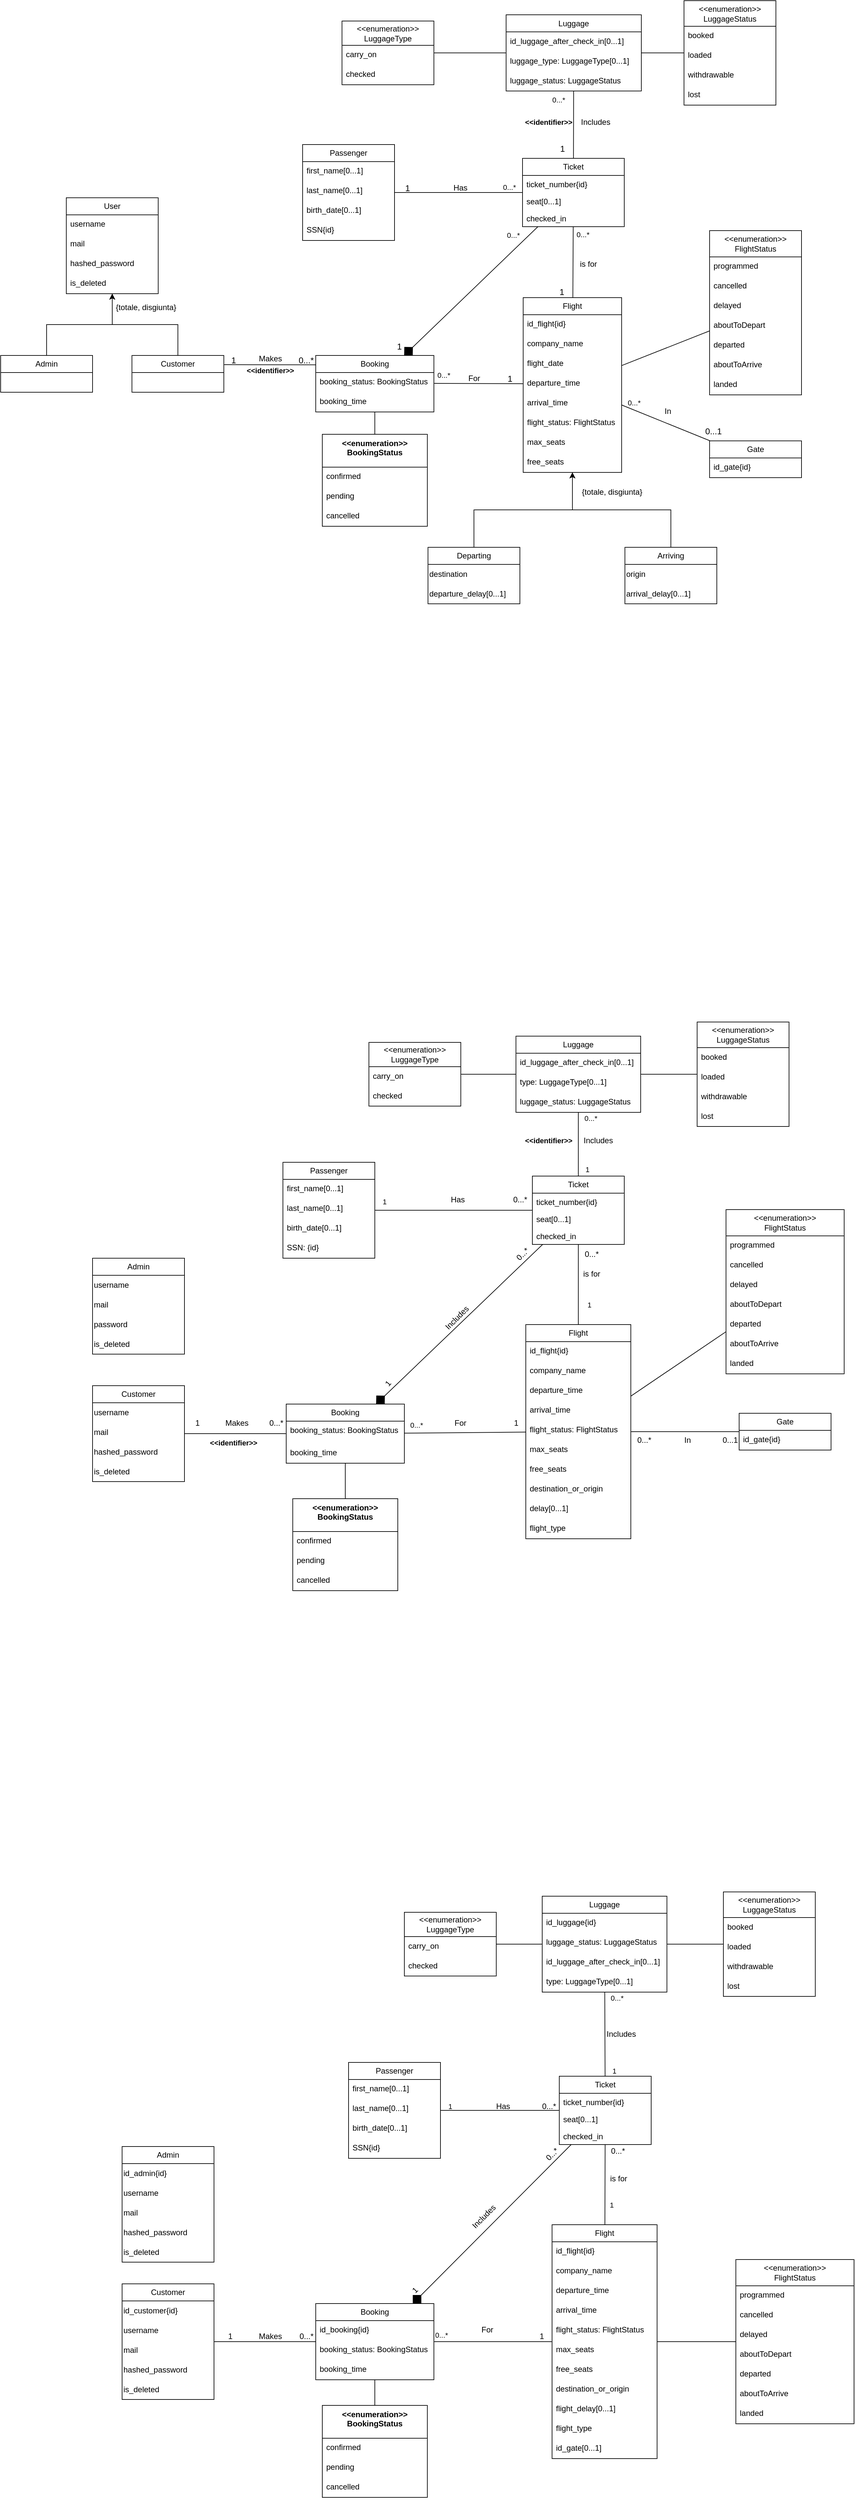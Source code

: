 <mxfile version="28.0.4">
  <diagram name="Pagina-1" id="j0DqfQUahqA1FoXbrVam">
    <mxGraphModel dx="601" dy="388" grid="1" gridSize="10" guides="1" tooltips="1" connect="1" arrows="1" fold="1" page="1" pageScale="1" pageWidth="1169" pageHeight="827" math="0" shadow="0">
      <root>
        <mxCell id="0" />
        <mxCell id="1" parent="0" />
        <mxCell id="UWXyjMyfXGfCMkLy313D-1" value="User" style="swimlane;fontStyle=0;childLayout=stackLayout;horizontal=1;startSize=26;fillColor=none;horizontalStack=0;resizeParent=1;resizeParentMax=0;resizeLast=0;collapsible=1;marginBottom=0;whiteSpace=wrap;html=1;labelBackgroundColor=none;" parent="1" vertex="1">
          <mxGeometry x="480" y="320" width="140" height="146" as="geometry" />
        </mxCell>
        <mxCell id="UWXyjMyfXGfCMkLy313D-2" value="&lt;div&gt;username&lt;/div&gt;" style="text;strokeColor=none;fillColor=none;align=left;verticalAlign=top;spacingLeft=4;spacingRight=4;overflow=hidden;rotatable=0;points=[[0,0.5],[1,0.5]];portConstraint=eastwest;whiteSpace=wrap;html=1;labelBackgroundColor=none;" parent="UWXyjMyfXGfCMkLy313D-1" vertex="1">
          <mxGeometry y="26" width="140" height="30" as="geometry" />
        </mxCell>
        <mxCell id="UWXyjMyfXGfCMkLy313D-3" value="mail" style="text;strokeColor=none;fillColor=none;align=left;verticalAlign=top;spacingLeft=4;spacingRight=4;overflow=hidden;rotatable=0;points=[[0,0.5],[1,0.5]];portConstraint=eastwest;whiteSpace=wrap;html=1;labelBackgroundColor=none;" parent="UWXyjMyfXGfCMkLy313D-1" vertex="1">
          <mxGeometry y="56" width="140" height="30" as="geometry" />
        </mxCell>
        <mxCell id="UWXyjMyfXGfCMkLy313D-4" value="hashed_password" style="text;strokeColor=none;fillColor=none;align=left;verticalAlign=top;spacingLeft=4;spacingRight=4;overflow=hidden;rotatable=0;points=[[0,0.5],[1,0.5]];portConstraint=eastwest;whiteSpace=wrap;html=1;labelBackgroundColor=none;" parent="UWXyjMyfXGfCMkLy313D-1" vertex="1">
          <mxGeometry y="86" width="140" height="30" as="geometry" />
        </mxCell>
        <mxCell id="iiVpwcKWv1ugevbZ5bkd-102" value="is_deleted" style="text;strokeColor=none;fillColor=none;align=left;verticalAlign=top;spacingLeft=4;spacingRight=4;overflow=hidden;rotatable=0;points=[[0,0.5],[1,0.5]];portConstraint=eastwest;whiteSpace=wrap;html=1;labelBackgroundColor=none;" parent="UWXyjMyfXGfCMkLy313D-1" vertex="1">
          <mxGeometry y="116" width="140" height="30" as="geometry" />
        </mxCell>
        <mxCell id="UWXyjMyfXGfCMkLy313D-5" style="edgeStyle=orthogonalEdgeStyle;rounded=0;orthogonalLoop=1;jettySize=auto;html=1;exitX=0.5;exitY=0;exitDx=0;exitDy=0;entryX=0.5;entryY=1;entryDx=0;entryDy=0;labelBackgroundColor=none;" parent="1" source="UWXyjMyfXGfCMkLy313D-6" target="UWXyjMyfXGfCMkLy313D-1" edge="1">
          <mxGeometry relative="1" as="geometry" />
        </mxCell>
        <mxCell id="UWXyjMyfXGfCMkLy313D-6" value="Admin" style="swimlane;fontStyle=0;childLayout=stackLayout;horizontal=1;startSize=26;fillColor=none;horizontalStack=0;resizeParent=1;resizeParentMax=0;resizeLast=0;collapsible=1;marginBottom=0;whiteSpace=wrap;html=1;labelBackgroundColor=none;" parent="1" vertex="1">
          <mxGeometry x="380" y="560" width="140" height="56" as="geometry" />
        </mxCell>
        <mxCell id="UWXyjMyfXGfCMkLy313D-7" style="edgeStyle=orthogonalEdgeStyle;rounded=0;orthogonalLoop=1;jettySize=auto;html=1;exitX=0.5;exitY=0;exitDx=0;exitDy=0;entryX=0.5;entryY=1;entryDx=0;entryDy=0;labelBackgroundColor=none;" parent="1" source="UWXyjMyfXGfCMkLy313D-9" target="UWXyjMyfXGfCMkLy313D-1" edge="1">
          <mxGeometry relative="1" as="geometry" />
        </mxCell>
        <mxCell id="UWXyjMyfXGfCMkLy313D-8" style="rounded=0;orthogonalLoop=1;jettySize=auto;html=1;endArrow=none;startFill=0;entryX=0;entryY=0.166;entryDx=0;entryDy=0;exitX=1;exitY=0.25;exitDx=0;exitDy=0;entryPerimeter=0;jumpStyle=none;labelBackgroundColor=none;" parent="1" source="UWXyjMyfXGfCMkLy313D-9" target="UWXyjMyfXGfCMkLy313D-10" edge="1">
          <mxGeometry relative="1" as="geometry">
            <mxPoint x="730" y="603" as="sourcePoint" />
            <mxPoint x="820" y="600" as="targetPoint" />
          </mxGeometry>
        </mxCell>
        <mxCell id="UWXyjMyfXGfCMkLy313D-9" value="Customer" style="swimlane;fontStyle=0;childLayout=stackLayout;horizontal=1;startSize=26;fillColor=none;horizontalStack=0;resizeParent=1;resizeParentMax=0;resizeLast=0;collapsible=1;marginBottom=0;whiteSpace=wrap;html=1;labelBackgroundColor=none;" parent="1" vertex="1">
          <mxGeometry x="580" y="560" width="140" height="56" as="geometry" />
        </mxCell>
        <mxCell id="UWXyjMyfXGfCMkLy313D-10" value="Booking" style="swimlane;fontStyle=0;childLayout=stackLayout;horizontal=1;startSize=26;fillColor=none;horizontalStack=0;resizeParent=1;resizeParentMax=0;resizeLast=0;collapsible=1;marginBottom=0;whiteSpace=wrap;html=1;labelBackgroundColor=none;" parent="1" vertex="1">
          <mxGeometry x="860" y="560" width="180" height="86" as="geometry" />
        </mxCell>
        <mxCell id="UWXyjMyfXGfCMkLy313D-11" value="booking_status: BookingStatus" style="text;strokeColor=none;fillColor=none;align=left;verticalAlign=top;spacingLeft=4;spacingRight=4;overflow=hidden;rotatable=0;points=[[0,0.5],[1,0.5]];portConstraint=eastwest;whiteSpace=wrap;html=1;labelBackgroundColor=none;" parent="UWXyjMyfXGfCMkLy313D-10" vertex="1">
          <mxGeometry y="26" width="180" height="30" as="geometry" />
        </mxCell>
        <mxCell id="UWXyjMyfXGfCMkLy313D-12" value="booking_time" style="text;strokeColor=none;fillColor=none;align=left;verticalAlign=top;spacingLeft=4;spacingRight=4;overflow=hidden;rotatable=0;points=[[0,0.5],[1,0.5]];portConstraint=eastwest;whiteSpace=wrap;html=1;labelBackgroundColor=none;" parent="UWXyjMyfXGfCMkLy313D-10" vertex="1">
          <mxGeometry y="56" width="180" height="30" as="geometry" />
        </mxCell>
        <mxCell id="UWXyjMyfXGfCMkLy313D-13" value="&lt;div&gt;&amp;lt;&amp;lt;enumeration&amp;gt;&amp;gt;&lt;/div&gt;&lt;div&gt;BookingStatus&lt;/div&gt;" style="swimlane;fontStyle=1;align=center;verticalAlign=top;childLayout=stackLayout;horizontal=1;startSize=50;horizontalStack=0;resizeParent=1;resizeParentMax=0;resizeLast=0;collapsible=1;marginBottom=0;whiteSpace=wrap;html=1;labelBackgroundColor=none;fillColor=none;" parent="1" vertex="1">
          <mxGeometry x="870" y="680" width="160" height="140" as="geometry" />
        </mxCell>
        <mxCell id="UWXyjMyfXGfCMkLy313D-14" value="confirmed" style="text;strokeColor=none;fillColor=none;align=left;verticalAlign=top;spacingLeft=4;spacingRight=4;overflow=hidden;rotatable=0;points=[[0,0.5],[1,0.5]];portConstraint=eastwest;whiteSpace=wrap;html=1;labelBackgroundColor=none;" parent="UWXyjMyfXGfCMkLy313D-13" vertex="1">
          <mxGeometry y="50" width="160" height="30" as="geometry" />
        </mxCell>
        <mxCell id="UWXyjMyfXGfCMkLy313D-15" value="pending" style="text;strokeColor=none;fillColor=none;align=left;verticalAlign=top;spacingLeft=4;spacingRight=4;overflow=hidden;rotatable=0;points=[[0,0.5],[1,0.5]];portConstraint=eastwest;whiteSpace=wrap;html=1;labelBackgroundColor=none;" parent="UWXyjMyfXGfCMkLy313D-13" vertex="1">
          <mxGeometry y="80" width="160" height="30" as="geometry" />
        </mxCell>
        <mxCell id="UWXyjMyfXGfCMkLy313D-16" value="cancelled" style="text;strokeColor=none;fillColor=none;align=left;verticalAlign=top;spacingLeft=4;spacingRight=4;overflow=hidden;rotatable=0;points=[[0,0.5],[1,0.5]];portConstraint=eastwest;whiteSpace=wrap;html=1;labelBackgroundColor=none;" parent="UWXyjMyfXGfCMkLy313D-13" vertex="1">
          <mxGeometry y="110" width="160" height="30" as="geometry" />
        </mxCell>
        <mxCell id="UWXyjMyfXGfCMkLy313D-17" value="1" style="text;strokeColor=none;align=center;fillColor=none;html=1;verticalAlign=middle;whiteSpace=wrap;rounded=0;labelBackgroundColor=none;fontSize=13;" parent="1" vertex="1">
          <mxGeometry x="720" y="552" width="30" height="30" as="geometry" />
        </mxCell>
        <mxCell id="UWXyjMyfXGfCMkLy313D-19" value="Makes" style="text;strokeColor=none;align=center;fillColor=none;html=1;verticalAlign=middle;whiteSpace=wrap;rounded=0;labelBackgroundColor=none;" parent="1" vertex="1">
          <mxGeometry x="761" y="550" width="60" height="30" as="geometry" />
        </mxCell>
        <mxCell id="UWXyjMyfXGfCMkLy313D-20" value="Passenger" style="swimlane;fontStyle=0;childLayout=stackLayout;horizontal=1;startSize=26;fillColor=none;horizontalStack=0;resizeParent=1;resizeParentMax=0;resizeLast=0;collapsible=1;marginBottom=0;whiteSpace=wrap;html=1;labelBackgroundColor=none;" parent="1" vertex="1">
          <mxGeometry x="840" y="239" width="140" height="146" as="geometry" />
        </mxCell>
        <mxCell id="UWXyjMyfXGfCMkLy313D-21" value="first_name[0...1]" style="text;strokeColor=none;fillColor=none;align=left;verticalAlign=top;spacingLeft=4;spacingRight=4;overflow=hidden;rotatable=0;points=[[0,0.5],[1,0.5]];portConstraint=eastwest;whiteSpace=wrap;html=1;labelBackgroundColor=none;" parent="UWXyjMyfXGfCMkLy313D-20" vertex="1">
          <mxGeometry y="26" width="140" height="30" as="geometry" />
        </mxCell>
        <mxCell id="UWXyjMyfXGfCMkLy313D-22" value="last_name[0...1]" style="text;strokeColor=none;fillColor=none;align=left;verticalAlign=top;spacingLeft=4;spacingRight=4;overflow=hidden;rotatable=0;points=[[0,0.5],[1,0.5]];portConstraint=eastwest;whiteSpace=wrap;html=1;labelBackgroundColor=none;" parent="UWXyjMyfXGfCMkLy313D-20" vertex="1">
          <mxGeometry y="56" width="140" height="30" as="geometry" />
        </mxCell>
        <mxCell id="UWXyjMyfXGfCMkLy313D-23" value="birth_date[0...1]" style="text;strokeColor=none;fillColor=none;align=left;verticalAlign=top;spacingLeft=4;spacingRight=4;overflow=hidden;rotatable=0;points=[[0,0.5],[1,0.5]];portConstraint=eastwest;whiteSpace=wrap;html=1;labelBackgroundColor=none;" parent="UWXyjMyfXGfCMkLy313D-20" vertex="1">
          <mxGeometry y="86" width="140" height="30" as="geometry" />
        </mxCell>
        <mxCell id="UWXyjMyfXGfCMkLy313D-24" value="SSN{id}" style="text;strokeColor=none;fillColor=none;align=left;verticalAlign=top;spacingLeft=4;spacingRight=4;overflow=hidden;rotatable=0;points=[[0,0.5],[1,0.5]];portConstraint=eastwest;whiteSpace=wrap;html=1;labelBackgroundColor=none;" parent="UWXyjMyfXGfCMkLy313D-20" vertex="1">
          <mxGeometry y="116" width="140" height="30" as="geometry" />
        </mxCell>
        <mxCell id="UWXyjMyfXGfCMkLy313D-27" value="Flight" style="swimlane;fontStyle=0;childLayout=stackLayout;horizontal=1;startSize=26;fillColor=none;horizontalStack=0;resizeParent=1;resizeParentMax=0;resizeLast=0;collapsible=1;marginBottom=0;whiteSpace=wrap;html=1;labelBackgroundColor=none;" parent="1" vertex="1">
          <mxGeometry x="1176" y="472" width="150" height="266" as="geometry" />
        </mxCell>
        <mxCell id="UWXyjMyfXGfCMkLy313D-28" value="&lt;div&gt;id_flight&lt;span style=&quot;color: light-dark(rgb(0, 0, 0), rgb(255, 255, 255));&quot;&gt;{id}&lt;/span&gt;&lt;/div&gt;" style="text;strokeColor=none;fillColor=none;align=left;verticalAlign=top;spacingLeft=4;spacingRight=4;overflow=hidden;rotatable=0;points=[[0,0.5],[1,0.5]];portConstraint=eastwest;whiteSpace=wrap;html=1;labelBackgroundColor=none;" parent="UWXyjMyfXGfCMkLy313D-27" vertex="1">
          <mxGeometry y="26" width="150" height="30" as="geometry" />
        </mxCell>
        <mxCell id="UWXyjMyfXGfCMkLy313D-29" value="company_name" style="text;strokeColor=none;fillColor=none;align=left;verticalAlign=top;spacingLeft=4;spacingRight=4;overflow=hidden;rotatable=0;points=[[0,0.5],[1,0.5]];portConstraint=eastwest;whiteSpace=wrap;html=1;labelBackgroundColor=none;" parent="UWXyjMyfXGfCMkLy313D-27" vertex="1">
          <mxGeometry y="56" width="150" height="30" as="geometry" />
        </mxCell>
        <mxCell id="UWXyjMyfXGfCMkLy313D-30" value="flight_date" style="text;strokeColor=none;fillColor=none;align=left;verticalAlign=top;spacingLeft=4;spacingRight=4;overflow=hidden;rotatable=0;points=[[0,0.5],[1,0.5]];portConstraint=eastwest;whiteSpace=wrap;html=1;labelBackgroundColor=none;" parent="UWXyjMyfXGfCMkLy313D-27" vertex="1">
          <mxGeometry y="86" width="150" height="30" as="geometry" />
        </mxCell>
        <mxCell id="UWXyjMyfXGfCMkLy313D-31" value="departure_time" style="text;strokeColor=none;fillColor=none;align=left;verticalAlign=top;spacingLeft=4;spacingRight=4;overflow=hidden;rotatable=0;points=[[0,0.5],[1,0.5]];portConstraint=eastwest;whiteSpace=wrap;html=1;labelBackgroundColor=none;" parent="UWXyjMyfXGfCMkLy313D-27" vertex="1">
          <mxGeometry y="116" width="150" height="30" as="geometry" />
        </mxCell>
        <mxCell id="UWXyjMyfXGfCMkLy313D-32" value="arrival_time" style="text;strokeColor=none;fillColor=none;align=left;verticalAlign=top;spacingLeft=4;spacingRight=4;overflow=hidden;rotatable=0;points=[[0,0.5],[1,0.5]];portConstraint=eastwest;whiteSpace=wrap;html=1;labelBackgroundColor=none;" parent="UWXyjMyfXGfCMkLy313D-27" vertex="1">
          <mxGeometry y="146" width="150" height="30" as="geometry" />
        </mxCell>
        <mxCell id="UWXyjMyfXGfCMkLy313D-33" value="flight_status: FlightStatus" style="text;strokeColor=none;fillColor=none;align=left;verticalAlign=top;spacingLeft=4;spacingRight=4;overflow=hidden;rotatable=0;points=[[0,0.5],[1,0.5]];portConstraint=eastwest;whiteSpace=wrap;html=1;labelBackgroundColor=none;" parent="UWXyjMyfXGfCMkLy313D-27" vertex="1">
          <mxGeometry y="176" width="150" height="30" as="geometry" />
        </mxCell>
        <mxCell id="UWXyjMyfXGfCMkLy313D-34" value="max_seats" style="text;strokeColor=none;fillColor=none;align=left;verticalAlign=top;spacingLeft=4;spacingRight=4;overflow=hidden;rotatable=0;points=[[0,0.5],[1,0.5]];portConstraint=eastwest;whiteSpace=wrap;html=1;labelBackgroundColor=none;" parent="UWXyjMyfXGfCMkLy313D-27" vertex="1">
          <mxGeometry y="206" width="150" height="30" as="geometry" />
        </mxCell>
        <mxCell id="UWXyjMyfXGfCMkLy313D-35" value="free_seats" style="text;strokeColor=none;fillColor=none;align=left;verticalAlign=top;spacingLeft=4;spacingRight=4;overflow=hidden;rotatable=0;points=[[0,0.5],[1,0.5]];portConstraint=eastwest;whiteSpace=wrap;html=1;labelBackgroundColor=none;" parent="UWXyjMyfXGfCMkLy313D-27" vertex="1">
          <mxGeometry y="236" width="150" height="30" as="geometry" />
        </mxCell>
        <mxCell id="UWXyjMyfXGfCMkLy313D-36" style="rounded=0;orthogonalLoop=1;jettySize=auto;html=1;endArrow=none;startFill=0;labelBackgroundColor=none;" parent="1" source="UWXyjMyfXGfCMkLy313D-27" target="UWXyjMyfXGfCMkLy313D-141" edge="1">
          <mxGeometry relative="1" as="geometry">
            <mxPoint x="1431" y="592" as="targetPoint" />
          </mxGeometry>
        </mxCell>
        <mxCell id="UWXyjMyfXGfCMkLy313D-37" style="edgeStyle=orthogonalEdgeStyle;rounded=0;orthogonalLoop=1;jettySize=auto;html=1;exitX=0.5;exitY=0;exitDx=0;exitDy=0;entryX=0.5;entryY=1;entryDx=0;entryDy=0;labelBackgroundColor=none;" parent="1" source="UWXyjMyfXGfCMkLy313D-38" target="UWXyjMyfXGfCMkLy313D-27" edge="1">
          <mxGeometry relative="1" as="geometry">
            <mxPoint x="1251" y="723" as="targetPoint" />
          </mxGeometry>
        </mxCell>
        <mxCell id="UWXyjMyfXGfCMkLy313D-38" value="Departing" style="swimlane;fontStyle=0;childLayout=stackLayout;horizontal=1;startSize=26;fillColor=none;horizontalStack=0;resizeParent=1;resizeParentMax=0;resizeLast=0;collapsible=1;marginBottom=0;whiteSpace=wrap;html=1;labelBackgroundColor=none;" parent="1" vertex="1">
          <mxGeometry x="1031" y="852" width="140" height="86" as="geometry" />
        </mxCell>
        <mxCell id="UWXyjMyfXGfCMkLy313D-39" value="&lt;div align=&quot;left&quot;&gt;destination&lt;/div&gt;" style="text;html=1;align=left;verticalAlign=middle;resizable=0;points=[];autosize=1;strokeColor=none;fillColor=none;labelBackgroundColor=none;" parent="UWXyjMyfXGfCMkLy313D-38" vertex="1">
          <mxGeometry y="26" width="140" height="30" as="geometry" />
        </mxCell>
        <mxCell id="UWXyjMyfXGfCMkLy313D-40" value="&lt;div&gt;departure_delay&lt;span style=&quot;text-wrap-mode: wrap; color: light-dark(rgb(0, 0, 0), rgb(255, 255, 255));&quot;&gt;[0...1]&lt;/span&gt;&lt;/div&gt;" style="text;html=1;align=left;verticalAlign=middle;resizable=0;points=[];autosize=1;strokeColor=none;fillColor=none;labelBackgroundColor=none;" parent="UWXyjMyfXGfCMkLy313D-38" vertex="1">
          <mxGeometry y="56" width="140" height="30" as="geometry" />
        </mxCell>
        <mxCell id="UWXyjMyfXGfCMkLy313D-41" style="edgeStyle=orthogonalEdgeStyle;rounded=0;orthogonalLoop=1;jettySize=auto;html=1;exitX=0.5;exitY=0;exitDx=0;exitDy=0;entryX=0.5;entryY=1;entryDx=0;entryDy=0;labelBackgroundColor=none;" parent="1" source="UWXyjMyfXGfCMkLy313D-42" target="UWXyjMyfXGfCMkLy313D-27" edge="1">
          <mxGeometry relative="1" as="geometry">
            <mxPoint x="1261" y="723" as="targetPoint" />
          </mxGeometry>
        </mxCell>
        <mxCell id="UWXyjMyfXGfCMkLy313D-42" value="Arriving" style="swimlane;fontStyle=0;childLayout=stackLayout;horizontal=1;startSize=26;fillColor=none;horizontalStack=0;resizeParent=1;resizeParentMax=0;resizeLast=0;collapsible=1;marginBottom=0;whiteSpace=wrap;html=1;labelBackgroundColor=none;" parent="1" vertex="1">
          <mxGeometry x="1331" y="852" width="140" height="86" as="geometry" />
        </mxCell>
        <mxCell id="UWXyjMyfXGfCMkLy313D-43" value="origin" style="text;html=1;align=left;verticalAlign=middle;resizable=0;points=[];autosize=1;strokeColor=none;fillColor=none;labelBackgroundColor=none;" parent="UWXyjMyfXGfCMkLy313D-42" vertex="1">
          <mxGeometry y="26" width="140" height="30" as="geometry" />
        </mxCell>
        <mxCell id="UWXyjMyfXGfCMkLy313D-44" value="arrival_delay&lt;span style=&quot;text-wrap-mode: wrap;&quot;&gt;[0...1]&lt;/span&gt;" style="text;html=1;align=left;verticalAlign=middle;resizable=0;points=[];autosize=1;strokeColor=none;fillColor=none;labelBackgroundColor=none;" parent="UWXyjMyfXGfCMkLy313D-42" vertex="1">
          <mxGeometry y="56" width="140" height="30" as="geometry" />
        </mxCell>
        <mxCell id="UWXyjMyfXGfCMkLy313D-45" value="{totale, disgiunta}" style="text;html=1;align=center;verticalAlign=middle;resizable=0;points=[];autosize=1;strokeColor=none;fillColor=none;labelBackgroundColor=none;" parent="1" vertex="1">
          <mxGeometry x="541" y="472" width="120" height="30" as="geometry" />
        </mxCell>
        <mxCell id="UWXyjMyfXGfCMkLy313D-46" value="{totale, disgiunta}" style="text;html=1;align=center;verticalAlign=middle;resizable=0;points=[];autosize=1;strokeColor=none;fillColor=none;labelBackgroundColor=none;" parent="1" vertex="1">
          <mxGeometry x="1251" y="753" width="120" height="30" as="geometry" />
        </mxCell>
        <mxCell id="UWXyjMyfXGfCMkLy313D-47" value="Gate" style="swimlane;fontStyle=0;childLayout=stackLayout;horizontal=1;startSize=26;fillColor=none;horizontalStack=0;resizeParent=1;resizeParentMax=0;resizeLast=0;collapsible=1;marginBottom=0;whiteSpace=wrap;html=1;labelBackgroundColor=none;" parent="1" vertex="1">
          <mxGeometry x="1460" y="690" width="140" height="56" as="geometry" />
        </mxCell>
        <mxCell id="UWXyjMyfXGfCMkLy313D-48" value="id_gate{id}" style="text;strokeColor=none;fillColor=none;align=left;verticalAlign=top;spacingLeft=4;spacingRight=4;overflow=hidden;rotatable=0;points=[[0,0.5],[1,0.5]];portConstraint=eastwest;whiteSpace=wrap;html=1;labelBackgroundColor=none;" parent="UWXyjMyfXGfCMkLy313D-47" vertex="1">
          <mxGeometry y="26" width="140" height="30" as="geometry" />
        </mxCell>
        <mxCell id="UWXyjMyfXGfCMkLy313D-49" value="" style="html=1;verticalAlign=bottom;endArrow=none;curved=0;rounded=0;startFill=0;labelBackgroundColor=none;" parent="1" source="UWXyjMyfXGfCMkLy313D-47" target="UWXyjMyfXGfCMkLy313D-27" edge="1">
          <mxGeometry width="80" relative="1" as="geometry">
            <mxPoint x="1495" y="661.611" as="sourcePoint" />
            <mxPoint x="1326" y="659.997" as="targetPoint" />
          </mxGeometry>
        </mxCell>
        <mxCell id="UWXyjMyfXGfCMkLy313D-51" value="" style="endArrow=none;endFill=0;html=1;align=left;verticalAlign=top;rounded=0;exitX=1.001;exitY=0.552;exitDx=0;exitDy=0;labelBackgroundColor=none;entryX=0;entryY=0.5;entryDx=0;entryDy=0;exitPerimeter=0;" parent="1" source="UWXyjMyfXGfCMkLy313D-11" target="UWXyjMyfXGfCMkLy313D-31" edge="1">
          <mxGeometry x="-1" relative="1" as="geometry">
            <mxPoint x="1001" y="513" as="sourcePoint" />
            <mxPoint x="1171" y="582" as="targetPoint" />
          </mxGeometry>
        </mxCell>
        <mxCell id="UWXyjMyfXGfCMkLy313D-53" value="" style="edgeStyle=none;curved=1;rounded=0;orthogonalLoop=1;jettySize=auto;html=1;fontSize=12;startSize=8;endSize=8;endArrow=none;startFill=0;labelBackgroundColor=none;" parent="1" source="UWXyjMyfXGfCMkLy313D-150" target="UWXyjMyfXGfCMkLy313D-64" edge="1">
          <mxGeometry relative="1" as="geometry">
            <mxPoint x="1771.406" y="359.5" as="sourcePoint" />
            <mxPoint x="1791.002" y="497" as="targetPoint" />
          </mxGeometry>
        </mxCell>
        <mxCell id="UWXyjMyfXGfCMkLy313D-54" value="" style="endArrow=none;html=1;rounded=0;labelBackgroundColor=none;" parent="1" source="UWXyjMyfXGfCMkLy313D-174" target="UWXyjMyfXGfCMkLy313D-150" edge="1">
          <mxGeometry relative="1" as="geometry">
            <mxPoint x="1571" y="359.5" as="sourcePoint" />
            <mxPoint x="1671" y="322.5" as="targetPoint" />
          </mxGeometry>
        </mxCell>
        <mxCell id="UWXyjMyfXGfCMkLy313D-55" value="For" style="text;html=1;align=center;verticalAlign=middle;resizable=0;points=[];autosize=1;strokeColor=none;fillColor=none;labelBackgroundColor=none;" parent="1" vertex="1">
          <mxGeometry x="1081" y="580" width="40" height="30" as="geometry" />
        </mxCell>
        <mxCell id="UWXyjMyfXGfCMkLy313D-56" value="In" style="text;html=1;align=center;verticalAlign=middle;resizable=0;points=[];autosize=1;strokeColor=none;fillColor=none;labelBackgroundColor=none;" parent="1" vertex="1">
          <mxGeometry x="1381" y="630" width="30" height="30" as="geometry" />
        </mxCell>
        <mxCell id="UWXyjMyfXGfCMkLy313D-57" value="is for" style="text;html=1;align=center;verticalAlign=middle;resizable=0;points=[];autosize=1;strokeColor=none;fillColor=none;labelBackgroundColor=none;" parent="1" vertex="1">
          <mxGeometry x="1250" y="406" width="50" height="30" as="geometry" />
        </mxCell>
        <mxCell id="UWXyjMyfXGfCMkLy313D-58" value="Includes" style="text;html=1;align=center;verticalAlign=middle;resizable=0;points=[];autosize=1;strokeColor=none;fillColor=none;labelBackgroundColor=none;" parent="1" vertex="1">
          <mxGeometry x="1251" y="190" width="70" height="30" as="geometry" />
        </mxCell>
        <mxCell id="UWXyjMyfXGfCMkLy313D-59" value="&amp;lt;&amp;lt;enumeration&amp;gt;&amp;gt;&lt;br&gt;LuggageStatus" style="swimlane;fontStyle=0;childLayout=stackLayout;horizontal=1;startSize=39;fillColor=none;horizontalStack=0;resizeParent=1;resizeParentMax=0;resizeLast=0;collapsible=1;marginBottom=0;whiteSpace=wrap;html=1;labelBackgroundColor=none;" parent="1" vertex="1">
          <mxGeometry x="1421" y="20" width="140" height="159" as="geometry" />
        </mxCell>
        <mxCell id="UWXyjMyfXGfCMkLy313D-60" value="booked" style="text;strokeColor=none;fillColor=none;align=left;verticalAlign=top;spacingLeft=4;spacingRight=4;overflow=hidden;rotatable=0;points=[[0,0.5],[1,0.5]];portConstraint=eastwest;whiteSpace=wrap;html=1;labelBackgroundColor=none;" parent="UWXyjMyfXGfCMkLy313D-59" vertex="1">
          <mxGeometry y="39" width="140" height="30" as="geometry" />
        </mxCell>
        <mxCell id="UWXyjMyfXGfCMkLy313D-61" value="loaded" style="text;strokeColor=none;fillColor=none;align=left;verticalAlign=top;spacingLeft=4;spacingRight=4;overflow=hidden;rotatable=0;points=[[0,0.5],[1,0.5]];portConstraint=eastwest;whiteSpace=wrap;html=1;labelBackgroundColor=none;" parent="UWXyjMyfXGfCMkLy313D-59" vertex="1">
          <mxGeometry y="69" width="140" height="30" as="geometry" />
        </mxCell>
        <mxCell id="UWXyjMyfXGfCMkLy313D-62" value="withdrawable" style="text;strokeColor=none;fillColor=none;align=left;verticalAlign=top;spacingLeft=4;spacingRight=4;overflow=hidden;rotatable=0;points=[[0,0.5],[1,0.5]];portConstraint=eastwest;whiteSpace=wrap;html=1;labelBackgroundColor=none;" parent="UWXyjMyfXGfCMkLy313D-59" vertex="1">
          <mxGeometry y="99" width="140" height="30" as="geometry" />
        </mxCell>
        <mxCell id="UWXyjMyfXGfCMkLy313D-63" value="lost" style="text;strokeColor=none;fillColor=none;align=left;verticalAlign=top;spacingLeft=4;spacingRight=4;overflow=hidden;rotatable=0;points=[[0,0.5],[1,0.5]];portConstraint=eastwest;whiteSpace=wrap;html=1;labelBackgroundColor=none;" parent="UWXyjMyfXGfCMkLy313D-59" vertex="1">
          <mxGeometry y="129" width="140" height="30" as="geometry" />
        </mxCell>
        <mxCell id="UWXyjMyfXGfCMkLy313D-64" value="&lt;div&gt;&amp;lt;&amp;lt;enumeration&amp;gt;&amp;gt;&lt;/div&gt;&lt;div&gt;LuggageType&lt;/div&gt;" style="swimlane;fontStyle=0;childLayout=stackLayout;horizontal=1;startSize=37;fillColor=none;horizontalStack=0;resizeParent=1;resizeParentMax=0;resizeLast=0;collapsible=1;marginBottom=0;whiteSpace=wrap;html=1;labelBackgroundColor=none;" parent="1" vertex="1">
          <mxGeometry x="900" y="51" width="140" height="97" as="geometry" />
        </mxCell>
        <mxCell id="UWXyjMyfXGfCMkLy313D-65" value="carry_on" style="text;strokeColor=none;fillColor=none;align=left;verticalAlign=top;spacingLeft=4;spacingRight=4;overflow=hidden;rotatable=0;points=[[0,0.5],[1,0.5]];portConstraint=eastwest;whiteSpace=wrap;html=1;labelBackgroundColor=none;" parent="UWXyjMyfXGfCMkLy313D-64" vertex="1">
          <mxGeometry y="37" width="140" height="30" as="geometry" />
        </mxCell>
        <mxCell id="UWXyjMyfXGfCMkLy313D-66" value="checked" style="text;strokeColor=none;fillColor=none;align=left;verticalAlign=top;spacingLeft=4;spacingRight=4;overflow=hidden;rotatable=0;points=[[0,0.5],[1,0.5]];portConstraint=eastwest;whiteSpace=wrap;html=1;labelBackgroundColor=none;" parent="UWXyjMyfXGfCMkLy313D-64" vertex="1">
          <mxGeometry y="67" width="140" height="30" as="geometry" />
        </mxCell>
        <mxCell id="UWXyjMyfXGfCMkLy313D-67" value="" style="endArrow=none;html=1;rounded=0;labelBackgroundColor=none;" parent="1" source="UWXyjMyfXGfCMkLy313D-150" target="UWXyjMyfXGfCMkLy313D-59" edge="1">
          <mxGeometry relative="1" as="geometry">
            <mxPoint x="1691" y="333.5" as="sourcePoint" />
            <mxPoint x="1851" y="333.5" as="targetPoint" />
          </mxGeometry>
        </mxCell>
        <mxCell id="UWXyjMyfXGfCMkLy313D-68" value="Admin" style="swimlane;fontStyle=0;childLayout=stackLayout;horizontal=1;startSize=26;fillColor=none;horizontalStack=0;resizeParent=1;resizeParentMax=0;resizeLast=0;collapsible=1;marginBottom=0;whiteSpace=wrap;html=1;align=center;labelBackgroundColor=none;" parent="1" vertex="1">
          <mxGeometry x="520" y="1934" width="140" height="146" as="geometry" />
        </mxCell>
        <mxCell id="UWXyjMyfXGfCMkLy313D-69" value="&lt;div&gt;username&lt;/div&gt;" style="text;html=1;align=left;verticalAlign=middle;resizable=0;points=[];autosize=1;strokeColor=none;fillColor=none;labelBackgroundColor=none;" parent="UWXyjMyfXGfCMkLy313D-68" vertex="1">
          <mxGeometry y="26" width="140" height="30" as="geometry" />
        </mxCell>
        <mxCell id="UWXyjMyfXGfCMkLy313D-70" value="mail" style="text;html=1;align=left;verticalAlign=middle;resizable=0;points=[];autosize=1;strokeColor=none;fillColor=none;labelBackgroundColor=none;" parent="UWXyjMyfXGfCMkLy313D-68" vertex="1">
          <mxGeometry y="56" width="140" height="30" as="geometry" />
        </mxCell>
        <mxCell id="UWXyjMyfXGfCMkLy313D-71" value="password" style="text;html=1;align=left;verticalAlign=middle;resizable=0;points=[];autosize=1;strokeColor=none;fillColor=none;labelBackgroundColor=none;" parent="UWXyjMyfXGfCMkLy313D-68" vertex="1">
          <mxGeometry y="86" width="140" height="30" as="geometry" />
        </mxCell>
        <mxCell id="iiVpwcKWv1ugevbZ5bkd-103" value="is_deleted" style="text;html=1;align=left;verticalAlign=middle;resizable=0;points=[];autosize=1;strokeColor=none;fillColor=none;labelBackgroundColor=none;" parent="UWXyjMyfXGfCMkLy313D-68" vertex="1">
          <mxGeometry y="116" width="140" height="30" as="geometry" />
        </mxCell>
        <mxCell id="UWXyjMyfXGfCMkLy313D-72" style="rounded=0;orthogonalLoop=1;jettySize=auto;html=1;endArrow=none;startFill=0;labelBackgroundColor=none;" parent="1" source="UWXyjMyfXGfCMkLy313D-73" target="UWXyjMyfXGfCMkLy313D-78" edge="1">
          <mxGeometry relative="1" as="geometry" />
        </mxCell>
        <mxCell id="UWXyjMyfXGfCMkLy313D-73" value="Customer" style="swimlane;fontStyle=0;childLayout=stackLayout;horizontal=1;startSize=26;fillColor=none;horizontalStack=0;resizeParent=1;resizeParentMax=0;resizeLast=0;collapsible=1;marginBottom=0;whiteSpace=wrap;html=1;labelBackgroundColor=none;" parent="1" vertex="1">
          <mxGeometry x="520" y="2128" width="140" height="146" as="geometry" />
        </mxCell>
        <mxCell id="UWXyjMyfXGfCMkLy313D-74" value="username" style="text;html=1;align=left;verticalAlign=middle;resizable=0;points=[];autosize=1;strokeColor=none;fillColor=none;labelBackgroundColor=none;" parent="UWXyjMyfXGfCMkLy313D-73" vertex="1">
          <mxGeometry y="26" width="140" height="30" as="geometry" />
        </mxCell>
        <mxCell id="UWXyjMyfXGfCMkLy313D-75" value="mail" style="text;html=1;align=left;verticalAlign=middle;resizable=0;points=[];autosize=1;strokeColor=none;fillColor=none;labelBackgroundColor=none;" parent="UWXyjMyfXGfCMkLy313D-73" vertex="1">
          <mxGeometry y="56" width="140" height="30" as="geometry" />
        </mxCell>
        <mxCell id="UWXyjMyfXGfCMkLy313D-76" value="hashed_password" style="text;html=1;align=left;verticalAlign=middle;resizable=0;points=[];autosize=1;strokeColor=none;fillColor=none;labelBackgroundColor=none;" parent="UWXyjMyfXGfCMkLy313D-73" vertex="1">
          <mxGeometry y="86" width="140" height="30" as="geometry" />
        </mxCell>
        <mxCell id="iiVpwcKWv1ugevbZ5bkd-104" value="is_deleted" style="text;html=1;align=left;verticalAlign=middle;resizable=0;points=[];autosize=1;strokeColor=none;fillColor=none;labelBackgroundColor=none;" parent="UWXyjMyfXGfCMkLy313D-73" vertex="1">
          <mxGeometry y="116" width="140" height="30" as="geometry" />
        </mxCell>
        <mxCell id="UWXyjMyfXGfCMkLy313D-77" style="rounded=0;orthogonalLoop=1;jettySize=auto;html=1;endArrow=none;startFill=0;labelBackgroundColor=none;" parent="1" source="UWXyjMyfXGfCMkLy313D-162" target="UWXyjMyfXGfCMkLy313D-80" edge="1">
          <mxGeometry relative="1" as="geometry">
            <mxPoint x="750" y="1990" as="targetPoint" />
            <mxPoint x="780" y="2050" as="sourcePoint" />
          </mxGeometry>
        </mxCell>
        <mxCell id="UWXyjMyfXGfCMkLy313D-78" value="Booking" style="swimlane;fontStyle=0;childLayout=stackLayout;horizontal=1;startSize=26;fillColor=none;horizontalStack=0;resizeParent=1;resizeParentMax=0;resizeLast=0;collapsible=1;marginBottom=0;whiteSpace=wrap;html=1;labelBackgroundColor=none;" parent="1" vertex="1">
          <mxGeometry x="815" y="2156" width="180" height="90" as="geometry" />
        </mxCell>
        <mxCell id="UWXyjMyfXGfCMkLy313D-79" value="booking_status: BookingStatus" style="text;strokeColor=none;fillColor=none;align=left;verticalAlign=top;spacingLeft=4;spacingRight=4;overflow=hidden;rotatable=0;points=[[0,0.5],[1,0.5]];portConstraint=eastwest;whiteSpace=wrap;html=1;labelBackgroundColor=none;" parent="UWXyjMyfXGfCMkLy313D-78" vertex="1">
          <mxGeometry y="26" width="180" height="34" as="geometry" />
        </mxCell>
        <mxCell id="UWXyjMyfXGfCMkLy313D-80" value="booking_time" style="text;strokeColor=none;fillColor=none;align=left;verticalAlign=top;spacingLeft=4;spacingRight=4;overflow=hidden;rotatable=0;points=[[0,0.5],[1,0.5]];portConstraint=eastwest;whiteSpace=wrap;html=1;labelBackgroundColor=none;" parent="UWXyjMyfXGfCMkLy313D-78" vertex="1">
          <mxGeometry y="60" width="180" height="30" as="geometry" />
        </mxCell>
        <mxCell id="UWXyjMyfXGfCMkLy313D-81" value="1" style="text;strokeColor=none;align=center;fillColor=none;html=1;verticalAlign=middle;whiteSpace=wrap;rounded=0;labelBackgroundColor=none;" parent="1" vertex="1">
          <mxGeometry x="650" y="2170" width="60" height="30" as="geometry" />
        </mxCell>
        <mxCell id="UWXyjMyfXGfCMkLy313D-82" value="0...*" style="text;strokeColor=none;align=center;fillColor=none;html=1;verticalAlign=middle;whiteSpace=wrap;rounded=0;labelBackgroundColor=none;" parent="1" vertex="1">
          <mxGeometry x="770" y="2170" width="60" height="30" as="geometry" />
        </mxCell>
        <mxCell id="UWXyjMyfXGfCMkLy313D-83" value="Makes" style="text;strokeColor=none;align=center;fillColor=none;html=1;verticalAlign=middle;whiteSpace=wrap;rounded=0;labelBackgroundColor=none;" parent="1" vertex="1">
          <mxGeometry x="710" y="2170" width="60" height="30" as="geometry" />
        </mxCell>
        <mxCell id="UWXyjMyfXGfCMkLy313D-84" value="Flight" style="swimlane;fontStyle=0;childLayout=stackLayout;horizontal=1;startSize=26;fillColor=none;horizontalStack=0;resizeParent=1;resizeParentMax=0;resizeLast=0;collapsible=1;marginBottom=0;whiteSpace=wrap;html=1;labelBackgroundColor=none;" parent="1" vertex="1">
          <mxGeometry x="1180" y="2035" width="160" height="326" as="geometry" />
        </mxCell>
        <mxCell id="UWXyjMyfXGfCMkLy313D-85" value="&lt;div&gt;id_flight&lt;span style=&quot;color: light-dark(rgb(0, 0, 0), rgb(255, 255, 255));&quot;&gt;{id}&lt;/span&gt;&lt;/div&gt;" style="text;strokeColor=none;fillColor=none;align=left;verticalAlign=top;spacingLeft=4;spacingRight=4;overflow=hidden;rotatable=0;points=[[0,0.5],[1,0.5]];portConstraint=eastwest;whiteSpace=wrap;html=1;labelBackgroundColor=none;" parent="UWXyjMyfXGfCMkLy313D-84" vertex="1">
          <mxGeometry y="26" width="160" height="30" as="geometry" />
        </mxCell>
        <mxCell id="UWXyjMyfXGfCMkLy313D-86" value="company_name" style="text;strokeColor=none;fillColor=none;align=left;verticalAlign=top;spacingLeft=4;spacingRight=4;overflow=hidden;rotatable=0;points=[[0,0.5],[1,0.5]];portConstraint=eastwest;whiteSpace=wrap;html=1;labelBackgroundColor=none;" parent="UWXyjMyfXGfCMkLy313D-84" vertex="1">
          <mxGeometry y="56" width="160" height="30" as="geometry" />
        </mxCell>
        <mxCell id="UWXyjMyfXGfCMkLy313D-88" value="departure_time" style="text;strokeColor=none;fillColor=none;align=left;verticalAlign=top;spacingLeft=4;spacingRight=4;overflow=hidden;rotatable=0;points=[[0,0.5],[1,0.5]];portConstraint=eastwest;whiteSpace=wrap;html=1;labelBackgroundColor=none;" parent="UWXyjMyfXGfCMkLy313D-84" vertex="1">
          <mxGeometry y="86" width="160" height="30" as="geometry" />
        </mxCell>
        <mxCell id="UWXyjMyfXGfCMkLy313D-89" value="arrival_time" style="text;strokeColor=none;fillColor=none;align=left;verticalAlign=top;spacingLeft=4;spacingRight=4;overflow=hidden;rotatable=0;points=[[0,0.5],[1,0.5]];portConstraint=eastwest;whiteSpace=wrap;html=1;labelBackgroundColor=none;" parent="UWXyjMyfXGfCMkLy313D-84" vertex="1">
          <mxGeometry y="116" width="160" height="30" as="geometry" />
        </mxCell>
        <mxCell id="UWXyjMyfXGfCMkLy313D-90" value="flight_status: FlightStatus" style="text;strokeColor=none;fillColor=none;align=left;verticalAlign=top;spacingLeft=4;spacingRight=4;overflow=hidden;rotatable=0;points=[[0,0.5],[1,0.5]];portConstraint=eastwest;whiteSpace=wrap;html=1;labelBackgroundColor=none;" parent="UWXyjMyfXGfCMkLy313D-84" vertex="1">
          <mxGeometry y="146" width="160" height="30" as="geometry" />
        </mxCell>
        <mxCell id="UWXyjMyfXGfCMkLy313D-91" value="max_seats" style="text;strokeColor=none;fillColor=none;align=left;verticalAlign=top;spacingLeft=4;spacingRight=4;overflow=hidden;rotatable=0;points=[[0,0.5],[1,0.5]];portConstraint=eastwest;whiteSpace=wrap;html=1;labelBackgroundColor=none;" parent="UWXyjMyfXGfCMkLy313D-84" vertex="1">
          <mxGeometry y="176" width="160" height="30" as="geometry" />
        </mxCell>
        <mxCell id="UWXyjMyfXGfCMkLy313D-92" value="free_seats" style="text;strokeColor=none;fillColor=none;align=left;verticalAlign=top;spacingLeft=4;spacingRight=4;overflow=hidden;rotatable=0;points=[[0,0.5],[1,0.5]];portConstraint=eastwest;whiteSpace=wrap;html=1;labelBackgroundColor=none;" parent="UWXyjMyfXGfCMkLy313D-84" vertex="1">
          <mxGeometry y="206" width="160" height="30" as="geometry" />
        </mxCell>
        <mxCell id="UWXyjMyfXGfCMkLy313D-93" value="destination_or_origin" style="text;strokeColor=none;fillColor=none;align=left;verticalAlign=top;spacingLeft=4;spacingRight=4;overflow=hidden;rotatable=0;points=[[0,0.5],[1,0.5]];portConstraint=eastwest;whiteSpace=wrap;html=1;labelBackgroundColor=none;" parent="UWXyjMyfXGfCMkLy313D-84" vertex="1">
          <mxGeometry y="236" width="160" height="30" as="geometry" />
        </mxCell>
        <mxCell id="UWXyjMyfXGfCMkLy313D-94" value="delay[0...1]" style="text;strokeColor=none;fillColor=none;align=left;verticalAlign=top;spacingLeft=4;spacingRight=4;overflow=hidden;rotatable=0;points=[[0,0.5],[1,0.5]];portConstraint=eastwest;whiteSpace=wrap;html=1;labelBackgroundColor=none;" parent="UWXyjMyfXGfCMkLy313D-84" vertex="1">
          <mxGeometry y="266" width="160" height="30" as="geometry" />
        </mxCell>
        <mxCell id="UWXyjMyfXGfCMkLy313D-95" value="flight_type" style="text;strokeColor=none;fillColor=none;align=left;verticalAlign=top;spacingLeft=4;spacingRight=4;overflow=hidden;rotatable=0;points=[[0,0.5],[1,0.5]];portConstraint=eastwest;whiteSpace=wrap;html=1;labelBackgroundColor=none;" parent="UWXyjMyfXGfCMkLy313D-84" vertex="1">
          <mxGeometry y="296" width="160" height="30" as="geometry" />
        </mxCell>
        <mxCell id="UWXyjMyfXGfCMkLy313D-96" style="rounded=0;orthogonalLoop=1;jettySize=auto;html=1;endArrow=none;startFill=0;labelBackgroundColor=none;" parent="1" source="UWXyjMyfXGfCMkLy313D-84" target="UWXyjMyfXGfCMkLy313D-154" edge="1">
          <mxGeometry relative="1" as="geometry">
            <mxPoint x="1430" y="2155" as="targetPoint" />
          </mxGeometry>
        </mxCell>
        <mxCell id="UWXyjMyfXGfCMkLy313D-97" value="Gate" style="swimlane;fontStyle=0;childLayout=stackLayout;horizontal=1;startSize=26;fillColor=none;horizontalStack=0;resizeParent=1;resizeParentMax=0;resizeLast=0;collapsible=1;marginBottom=0;whiteSpace=wrap;html=1;labelBackgroundColor=none;" parent="1" vertex="1">
          <mxGeometry x="1505" y="2170" width="140" height="56" as="geometry" />
        </mxCell>
        <mxCell id="UWXyjMyfXGfCMkLy313D-98" value="id_gate{id}" style="text;strokeColor=none;fillColor=none;align=left;verticalAlign=top;spacingLeft=4;spacingRight=4;overflow=hidden;rotatable=0;points=[[0,0.5],[1,0.5]];portConstraint=eastwest;whiteSpace=wrap;html=1;labelBackgroundColor=none;" parent="UWXyjMyfXGfCMkLy313D-97" vertex="1">
          <mxGeometry y="26" width="140" height="30" as="geometry" />
        </mxCell>
        <mxCell id="UWXyjMyfXGfCMkLy313D-99" value="" style="html=1;verticalAlign=bottom;endArrow=none;curved=0;rounded=0;startFill=0;labelBackgroundColor=none;" parent="1" source="UWXyjMyfXGfCMkLy313D-97" target="UWXyjMyfXGfCMkLy313D-84" edge="1">
          <mxGeometry width="80" relative="1" as="geometry">
            <mxPoint x="880" y="2460.57" as="sourcePoint" />
            <mxPoint x="1019.3" y="2462.09" as="targetPoint" />
          </mxGeometry>
        </mxCell>
        <mxCell id="UWXyjMyfXGfCMkLy313D-100" value="0...1" style="text;html=1;align=center;verticalAlign=middle;resizable=0;points=[];autosize=1;strokeColor=none;fillColor=none;labelBackgroundColor=none;" parent="1" vertex="1">
          <mxGeometry x="1466" y="2196" width="50" height="30" as="geometry" />
        </mxCell>
        <mxCell id="UWXyjMyfXGfCMkLy313D-101" value="0...*" style="text;html=1;align=center;verticalAlign=middle;resizable=0;points=[];autosize=1;strokeColor=none;fillColor=none;labelBackgroundColor=none;" parent="1" vertex="1">
          <mxGeometry x="1340" y="2196" width="40" height="30" as="geometry" />
        </mxCell>
        <mxCell id="UWXyjMyfXGfCMkLy313D-102" value="" style="endArrow=none;endFill=1;html=1;align=left;verticalAlign=top;rounded=0;labelBackgroundColor=none;startFill=0;" parent="1" source="UWXyjMyfXGfCMkLy313D-78" target="UWXyjMyfXGfCMkLy313D-84" edge="1">
          <mxGeometry x="-1" relative="1" as="geometry">
            <mxPoint x="1000" y="2062" as="sourcePoint" />
            <mxPoint x="1160" y="2062" as="targetPoint" />
          </mxGeometry>
        </mxCell>
        <mxCell id="UWXyjMyfXGfCMkLy313D-103" value="0...*" style="edgeLabel;resizable=0;html=1;align=left;verticalAlign=bottom;labelBackgroundColor=none;" parent="UWXyjMyfXGfCMkLy313D-102" connectable="0" vertex="1">
          <mxGeometry relative="1" as="geometry">
            <mxPoint x="-85" y="-3" as="offset" />
          </mxGeometry>
        </mxCell>
        <mxCell id="UWXyjMyfXGfCMkLy313D-104" value="1" style="text;html=1;align=center;verticalAlign=middle;resizable=0;points=[];autosize=1;strokeColor=none;fillColor=none;labelBackgroundColor=none;" parent="1" vertex="1">
          <mxGeometry x="1150" y="2170" width="30" height="30" as="geometry" />
        </mxCell>
        <mxCell id="UWXyjMyfXGfCMkLy313D-105" value="For" style="text;html=1;align=center;verticalAlign=middle;resizable=0;points=[];autosize=1;strokeColor=none;fillColor=none;labelBackgroundColor=none;" parent="1" vertex="1">
          <mxGeometry x="1060" y="2170" width="40" height="30" as="geometry" />
        </mxCell>
        <mxCell id="UWXyjMyfXGfCMkLy313D-106" value="In" style="text;html=1;align=center;verticalAlign=middle;resizable=0;points=[];autosize=1;strokeColor=none;fillColor=none;labelBackgroundColor=none;" parent="1" vertex="1">
          <mxGeometry x="1411" y="2196" width="30" height="30" as="geometry" />
        </mxCell>
        <mxCell id="UWXyjMyfXGfCMkLy313D-107" value="Admin" style="swimlane;fontStyle=0;childLayout=stackLayout;horizontal=1;startSize=26;fillColor=none;horizontalStack=0;resizeParent=1;resizeParentMax=0;resizeLast=0;collapsible=1;marginBottom=0;whiteSpace=wrap;html=1;align=center;labelBackgroundColor=none;" parent="1" vertex="1">
          <mxGeometry x="565" y="3286" width="140" height="176" as="geometry" />
        </mxCell>
        <mxCell id="t-JVwpuZEJzp3XA63Fou-3" value="id_admin{id}" style="text;html=1;align=left;verticalAlign=middle;resizable=0;points=[];autosize=1;strokeColor=none;fillColor=none;labelBackgroundColor=none;" vertex="1" parent="UWXyjMyfXGfCMkLy313D-107">
          <mxGeometry y="26" width="140" height="30" as="geometry" />
        </mxCell>
        <mxCell id="UWXyjMyfXGfCMkLy313D-108" value="&lt;div&gt;username&lt;/div&gt;" style="text;html=1;align=left;verticalAlign=middle;resizable=0;points=[];autosize=1;strokeColor=none;fillColor=none;labelBackgroundColor=none;" parent="UWXyjMyfXGfCMkLy313D-107" vertex="1">
          <mxGeometry y="56" width="140" height="30" as="geometry" />
        </mxCell>
        <mxCell id="UWXyjMyfXGfCMkLy313D-109" value="mail" style="text;html=1;align=left;verticalAlign=middle;resizable=0;points=[];autosize=1;strokeColor=none;fillColor=none;labelBackgroundColor=none;" parent="UWXyjMyfXGfCMkLy313D-107" vertex="1">
          <mxGeometry y="86" width="140" height="30" as="geometry" />
        </mxCell>
        <mxCell id="UWXyjMyfXGfCMkLy313D-110" value="hashed_password" style="text;html=1;align=left;verticalAlign=middle;resizable=0;points=[];autosize=1;strokeColor=none;fillColor=none;labelBackgroundColor=none;" parent="UWXyjMyfXGfCMkLy313D-107" vertex="1">
          <mxGeometry y="116" width="140" height="30" as="geometry" />
        </mxCell>
        <mxCell id="iiVpwcKWv1ugevbZ5bkd-105" value="is_deleted" style="text;html=1;align=left;verticalAlign=middle;resizable=0;points=[];autosize=1;strokeColor=none;fillColor=none;labelBackgroundColor=none;" parent="UWXyjMyfXGfCMkLy313D-107" vertex="1">
          <mxGeometry y="146" width="140" height="30" as="geometry" />
        </mxCell>
        <mxCell id="UWXyjMyfXGfCMkLy313D-111" style="rounded=0;orthogonalLoop=1;jettySize=auto;html=1;endArrow=none;startFill=0;labelBackgroundColor=none;" parent="1" source="UWXyjMyfXGfCMkLy313D-112" target="UWXyjMyfXGfCMkLy313D-117" edge="1">
          <mxGeometry relative="1" as="geometry" />
        </mxCell>
        <mxCell id="UWXyjMyfXGfCMkLy313D-112" value="Customer" style="swimlane;fontStyle=0;childLayout=stackLayout;horizontal=1;startSize=26;fillColor=none;horizontalStack=0;resizeParent=1;resizeParentMax=0;resizeLast=0;collapsible=1;marginBottom=0;whiteSpace=wrap;html=1;labelBackgroundColor=none;" parent="1" vertex="1">
          <mxGeometry x="565" y="3495" width="140" height="176" as="geometry" />
        </mxCell>
        <mxCell id="t-JVwpuZEJzp3XA63Fou-2" value="id_customer{id}" style="text;html=1;align=left;verticalAlign=middle;resizable=0;points=[];autosize=1;strokeColor=none;fillColor=none;labelBackgroundColor=none;" vertex="1" parent="UWXyjMyfXGfCMkLy313D-112">
          <mxGeometry y="26" width="140" height="30" as="geometry" />
        </mxCell>
        <mxCell id="UWXyjMyfXGfCMkLy313D-113" value="username" style="text;html=1;align=left;verticalAlign=middle;resizable=0;points=[];autosize=1;strokeColor=none;fillColor=none;labelBackgroundColor=none;" parent="UWXyjMyfXGfCMkLy313D-112" vertex="1">
          <mxGeometry y="56" width="140" height="30" as="geometry" />
        </mxCell>
        <mxCell id="UWXyjMyfXGfCMkLy313D-114" value="mail" style="text;html=1;align=left;verticalAlign=middle;resizable=0;points=[];autosize=1;strokeColor=none;fillColor=none;labelBackgroundColor=none;" parent="UWXyjMyfXGfCMkLy313D-112" vertex="1">
          <mxGeometry y="86" width="140" height="30" as="geometry" />
        </mxCell>
        <mxCell id="UWXyjMyfXGfCMkLy313D-115" value="hashed_password" style="text;html=1;align=left;verticalAlign=middle;resizable=0;points=[];autosize=1;strokeColor=none;fillColor=none;labelBackgroundColor=none;" parent="UWXyjMyfXGfCMkLy313D-112" vertex="1">
          <mxGeometry y="116" width="140" height="30" as="geometry" />
        </mxCell>
        <mxCell id="iiVpwcKWv1ugevbZ5bkd-106" value="is_deleted" style="text;html=1;align=left;verticalAlign=middle;resizable=0;points=[];autosize=1;strokeColor=none;fillColor=none;labelBackgroundColor=none;" parent="UWXyjMyfXGfCMkLy313D-112" vertex="1">
          <mxGeometry y="146" width="140" height="30" as="geometry" />
        </mxCell>
        <mxCell id="UWXyjMyfXGfCMkLy313D-116" style="rounded=0;orthogonalLoop=1;jettySize=auto;html=1;endArrow=none;startFill=0;labelBackgroundColor=none;" parent="1" source="UWXyjMyfXGfCMkLy313D-117" target="UWXyjMyfXGfCMkLy313D-166" edge="1">
          <mxGeometry relative="1" as="geometry">
            <mxPoint x="920" y="3320" as="targetPoint" />
          </mxGeometry>
        </mxCell>
        <mxCell id="UWXyjMyfXGfCMkLy313D-117" value="Booking" style="swimlane;fontStyle=0;childLayout=stackLayout;horizontal=1;startSize=26;fillColor=none;horizontalStack=0;resizeParent=1;resizeParentMax=0;resizeLast=0;collapsible=1;marginBottom=0;whiteSpace=wrap;html=1;labelBackgroundColor=none;" parent="1" vertex="1">
          <mxGeometry x="860" y="3525" width="180" height="116" as="geometry" />
        </mxCell>
        <mxCell id="t-JVwpuZEJzp3XA63Fou-1" value="id_booking{id}" style="text;strokeColor=none;fillColor=none;align=left;verticalAlign=top;spacingLeft=4;spacingRight=4;overflow=hidden;rotatable=0;points=[[0,0.5],[1,0.5]];portConstraint=eastwest;whiteSpace=wrap;html=1;labelBackgroundColor=none;" vertex="1" parent="UWXyjMyfXGfCMkLy313D-117">
          <mxGeometry y="26" width="180" height="30" as="geometry" />
        </mxCell>
        <mxCell id="UWXyjMyfXGfCMkLy313D-118" value="booking_status: BookingStatus" style="text;strokeColor=none;fillColor=none;align=left;verticalAlign=top;spacingLeft=4;spacingRight=4;overflow=hidden;rotatable=0;points=[[0,0.5],[1,0.5]];portConstraint=eastwest;whiteSpace=wrap;html=1;labelBackgroundColor=none;" parent="UWXyjMyfXGfCMkLy313D-117" vertex="1">
          <mxGeometry y="56" width="180" height="30" as="geometry" />
        </mxCell>
        <mxCell id="UWXyjMyfXGfCMkLy313D-119" value="booking_time" style="text;strokeColor=none;fillColor=none;align=left;verticalAlign=top;spacingLeft=4;spacingRight=4;overflow=hidden;rotatable=0;points=[[0,0.5],[1,0.5]];portConstraint=eastwest;whiteSpace=wrap;html=1;labelBackgroundColor=none;" parent="UWXyjMyfXGfCMkLy313D-117" vertex="1">
          <mxGeometry y="86" width="180" height="30" as="geometry" />
        </mxCell>
        <mxCell id="UWXyjMyfXGfCMkLy313D-120" value="1" style="text;strokeColor=none;align=center;fillColor=none;html=1;verticalAlign=middle;whiteSpace=wrap;rounded=0;labelBackgroundColor=none;" parent="1" vertex="1">
          <mxGeometry x="700" y="3560" width="60" height="30" as="geometry" />
        </mxCell>
        <mxCell id="UWXyjMyfXGfCMkLy313D-121" value="0...*" style="text;strokeColor=none;align=center;fillColor=none;html=1;verticalAlign=middle;whiteSpace=wrap;rounded=0;labelBackgroundColor=none;" parent="1" vertex="1">
          <mxGeometry x="815.5" y="3560" width="60" height="30" as="geometry" />
        </mxCell>
        <mxCell id="UWXyjMyfXGfCMkLy313D-122" value="Makes" style="text;strokeColor=none;align=center;fillColor=none;html=1;verticalAlign=middle;whiteSpace=wrap;rounded=0;labelBackgroundColor=none;" parent="1" vertex="1">
          <mxGeometry x="761" y="3560" width="60" height="30" as="geometry" />
        </mxCell>
        <mxCell id="UWXyjMyfXGfCMkLy313D-123" value="Flight" style="swimlane;fontStyle=0;childLayout=stackLayout;horizontal=1;startSize=26;fillColor=none;horizontalStack=0;resizeParent=1;resizeParentMax=0;resizeLast=0;collapsible=1;marginBottom=0;whiteSpace=wrap;html=1;labelBackgroundColor=none;" parent="1" vertex="1">
          <mxGeometry x="1220" y="3405" width="160" height="356" as="geometry" />
        </mxCell>
        <mxCell id="UWXyjMyfXGfCMkLy313D-124" value="&lt;div&gt;id_flight&lt;span style=&quot;color: light-dark(rgb(0, 0, 0), rgb(255, 255, 255));&quot;&gt;{id}&lt;/span&gt;&lt;/div&gt;" style="text;strokeColor=none;fillColor=none;align=left;verticalAlign=top;spacingLeft=4;spacingRight=4;overflow=hidden;rotatable=0;points=[[0,0.5],[1,0.5]];portConstraint=eastwest;whiteSpace=wrap;html=1;labelBackgroundColor=none;" parent="UWXyjMyfXGfCMkLy313D-123" vertex="1">
          <mxGeometry y="26" width="160" height="30" as="geometry" />
        </mxCell>
        <mxCell id="UWXyjMyfXGfCMkLy313D-125" value="company_name" style="text;strokeColor=none;fillColor=none;align=left;verticalAlign=top;spacingLeft=4;spacingRight=4;overflow=hidden;rotatable=0;points=[[0,0.5],[1,0.5]];portConstraint=eastwest;whiteSpace=wrap;html=1;labelBackgroundColor=none;" parent="UWXyjMyfXGfCMkLy313D-123" vertex="1">
          <mxGeometry y="56" width="160" height="30" as="geometry" />
        </mxCell>
        <mxCell id="UWXyjMyfXGfCMkLy313D-127" value="departure_time" style="text;strokeColor=none;fillColor=none;align=left;verticalAlign=top;spacingLeft=4;spacingRight=4;overflow=hidden;rotatable=0;points=[[0,0.5],[1,0.5]];portConstraint=eastwest;whiteSpace=wrap;html=1;labelBackgroundColor=none;" parent="UWXyjMyfXGfCMkLy313D-123" vertex="1">
          <mxGeometry y="86" width="160" height="30" as="geometry" />
        </mxCell>
        <mxCell id="UWXyjMyfXGfCMkLy313D-128" value="arrival_time" style="text;strokeColor=none;fillColor=none;align=left;verticalAlign=top;spacingLeft=4;spacingRight=4;overflow=hidden;rotatable=0;points=[[0,0.5],[1,0.5]];portConstraint=eastwest;whiteSpace=wrap;html=1;labelBackgroundColor=none;" parent="UWXyjMyfXGfCMkLy313D-123" vertex="1">
          <mxGeometry y="116" width="160" height="30" as="geometry" />
        </mxCell>
        <mxCell id="UWXyjMyfXGfCMkLy313D-129" value="flight_status: FlightStatus" style="text;strokeColor=none;fillColor=none;align=left;verticalAlign=top;spacingLeft=4;spacingRight=4;overflow=hidden;rotatable=0;points=[[0,0.5],[1,0.5]];portConstraint=eastwest;whiteSpace=wrap;html=1;labelBackgroundColor=none;" parent="UWXyjMyfXGfCMkLy313D-123" vertex="1">
          <mxGeometry y="146" width="160" height="30" as="geometry" />
        </mxCell>
        <mxCell id="UWXyjMyfXGfCMkLy313D-130" value="max_seats" style="text;strokeColor=none;fillColor=none;align=left;verticalAlign=top;spacingLeft=4;spacingRight=4;overflow=hidden;rotatable=0;points=[[0,0.5],[1,0.5]];portConstraint=eastwest;whiteSpace=wrap;html=1;labelBackgroundColor=none;" parent="UWXyjMyfXGfCMkLy313D-123" vertex="1">
          <mxGeometry y="176" width="160" height="30" as="geometry" />
        </mxCell>
        <mxCell id="UWXyjMyfXGfCMkLy313D-131" value="free_seats" style="text;strokeColor=none;fillColor=none;align=left;verticalAlign=top;spacingLeft=4;spacingRight=4;overflow=hidden;rotatable=0;points=[[0,0.5],[1,0.5]];portConstraint=eastwest;whiteSpace=wrap;html=1;labelBackgroundColor=none;" parent="UWXyjMyfXGfCMkLy313D-123" vertex="1">
          <mxGeometry y="206" width="160" height="30" as="geometry" />
        </mxCell>
        <mxCell id="UWXyjMyfXGfCMkLy313D-132" value="destination_or_origin" style="text;strokeColor=none;fillColor=none;align=left;verticalAlign=top;spacingLeft=4;spacingRight=4;overflow=hidden;rotatable=0;points=[[0,0.5],[1,0.5]];portConstraint=eastwest;whiteSpace=wrap;html=1;labelBackgroundColor=none;" parent="UWXyjMyfXGfCMkLy313D-123" vertex="1">
          <mxGeometry y="236" width="160" height="30" as="geometry" />
        </mxCell>
        <mxCell id="UWXyjMyfXGfCMkLy313D-133" value="flight_delay[0...1]" style="text;strokeColor=none;fillColor=none;align=left;verticalAlign=top;spacingLeft=4;spacingRight=4;overflow=hidden;rotatable=0;points=[[0,0.5],[1,0.5]];portConstraint=eastwest;whiteSpace=wrap;html=1;labelBackgroundColor=none;" parent="UWXyjMyfXGfCMkLy313D-123" vertex="1">
          <mxGeometry y="266" width="160" height="30" as="geometry" />
        </mxCell>
        <mxCell id="UWXyjMyfXGfCMkLy313D-134" value="flight_type" style="text;strokeColor=none;fillColor=none;align=left;verticalAlign=top;spacingLeft=4;spacingRight=4;overflow=hidden;rotatable=0;points=[[0,0.5],[1,0.5]];portConstraint=eastwest;whiteSpace=wrap;html=1;labelBackgroundColor=none;" parent="UWXyjMyfXGfCMkLy313D-123" vertex="1">
          <mxGeometry y="296" width="160" height="30" as="geometry" />
        </mxCell>
        <mxCell id="UWXyjMyfXGfCMkLy313D-135" value="id_gate[0...1]" style="text;strokeColor=none;fillColor=none;align=left;verticalAlign=top;spacingLeft=4;spacingRight=4;overflow=hidden;rotatable=0;points=[[0,0.5],[1,0.5]];portConstraint=eastwest;whiteSpace=wrap;html=1;labelBackgroundColor=none;" parent="UWXyjMyfXGfCMkLy313D-123" vertex="1">
          <mxGeometry y="326" width="160" height="30" as="geometry" />
        </mxCell>
        <mxCell id="UWXyjMyfXGfCMkLy313D-136" style="rounded=0;orthogonalLoop=1;jettySize=auto;html=1;endArrow=none;startFill=0;labelBackgroundColor=none;" parent="1" source="UWXyjMyfXGfCMkLy313D-123" target="UWXyjMyfXGfCMkLy313D-228" edge="1">
          <mxGeometry relative="1" as="geometry">
            <mxPoint x="1450" y="3485" as="targetPoint" />
          </mxGeometry>
        </mxCell>
        <mxCell id="UWXyjMyfXGfCMkLy313D-137" value="" style="endArrow=none;endFill=1;html=1;align=left;verticalAlign=top;rounded=0;labelBackgroundColor=none;startFill=0;" parent="1" source="UWXyjMyfXGfCMkLy313D-117" target="UWXyjMyfXGfCMkLy313D-123" edge="1">
          <mxGeometry x="-1" relative="1" as="geometry">
            <mxPoint x="1020" y="3380" as="sourcePoint" />
            <mxPoint x="1180" y="3380" as="targetPoint" />
          </mxGeometry>
        </mxCell>
        <mxCell id="UWXyjMyfXGfCMkLy313D-138" value="0...*" style="edgeLabel;resizable=0;html=1;align=left;verticalAlign=bottom;labelBackgroundColor=none;" parent="UWXyjMyfXGfCMkLy313D-137" connectable="0" vertex="1">
          <mxGeometry relative="1" as="geometry">
            <mxPoint x="-90" y="-2" as="offset" />
          </mxGeometry>
        </mxCell>
        <mxCell id="UWXyjMyfXGfCMkLy313D-139" value="1" style="text;html=1;align=center;verticalAlign=middle;resizable=0;points=[];autosize=1;strokeColor=none;fillColor=none;labelBackgroundColor=none;" parent="1" vertex="1">
          <mxGeometry x="1188.5" y="3560" width="30" height="30" as="geometry" />
        </mxCell>
        <mxCell id="UWXyjMyfXGfCMkLy313D-140" value="For" style="text;html=1;align=center;verticalAlign=middle;resizable=0;points=[];autosize=1;strokeColor=none;fillColor=none;labelBackgroundColor=none;" parent="1" vertex="1">
          <mxGeometry x="1101" y="3550" width="40" height="30" as="geometry" />
        </mxCell>
        <mxCell id="UWXyjMyfXGfCMkLy313D-141" value="&lt;div&gt;&amp;lt;&amp;lt;enumeration&amp;gt;&amp;gt;&lt;/div&gt;&lt;div&gt;FlightStatus&lt;/div&gt;" style="swimlane;fontStyle=0;childLayout=stackLayout;horizontal=1;startSize=40;fillColor=none;horizontalStack=0;resizeParent=1;resizeParentMax=0;resizeLast=0;collapsible=1;marginBottom=0;whiteSpace=wrap;html=1;labelBackgroundColor=none;" parent="1" vertex="1">
          <mxGeometry x="1460" y="370" width="140" height="250" as="geometry" />
        </mxCell>
        <mxCell id="UWXyjMyfXGfCMkLy313D-142" value="programmed" style="text;strokeColor=none;fillColor=none;align=left;verticalAlign=top;spacingLeft=4;spacingRight=4;overflow=hidden;rotatable=0;points=[[0,0.5],[1,0.5]];portConstraint=eastwest;whiteSpace=wrap;html=1;labelBackgroundColor=none;" parent="UWXyjMyfXGfCMkLy313D-141" vertex="1">
          <mxGeometry y="40" width="140" height="30" as="geometry" />
        </mxCell>
        <mxCell id="UWXyjMyfXGfCMkLy313D-143" value="cancelled" style="text;strokeColor=none;fillColor=none;align=left;verticalAlign=top;spacingLeft=4;spacingRight=4;overflow=hidden;rotatable=0;points=[[0,0.5],[1,0.5]];portConstraint=eastwest;whiteSpace=wrap;html=1;labelBackgroundColor=none;" parent="UWXyjMyfXGfCMkLy313D-141" vertex="1">
          <mxGeometry y="70" width="140" height="30" as="geometry" />
        </mxCell>
        <mxCell id="UWXyjMyfXGfCMkLy313D-144" value="delayed" style="text;strokeColor=none;fillColor=none;align=left;verticalAlign=top;spacingLeft=4;spacingRight=4;overflow=hidden;rotatable=0;points=[[0,0.5],[1,0.5]];portConstraint=eastwest;whiteSpace=wrap;html=1;labelBackgroundColor=none;" parent="UWXyjMyfXGfCMkLy313D-141" vertex="1">
          <mxGeometry y="100" width="140" height="30" as="geometry" />
        </mxCell>
        <mxCell id="UWXyjMyfXGfCMkLy313D-145" value="aboutToDepart" style="text;strokeColor=none;fillColor=none;align=left;verticalAlign=top;spacingLeft=4;spacingRight=4;overflow=hidden;rotatable=0;points=[[0,0.5],[1,0.5]];portConstraint=eastwest;whiteSpace=wrap;html=1;labelBackgroundColor=none;" parent="UWXyjMyfXGfCMkLy313D-141" vertex="1">
          <mxGeometry y="130" width="140" height="30" as="geometry" />
        </mxCell>
        <mxCell id="UWXyjMyfXGfCMkLy313D-146" value="departed" style="text;strokeColor=none;fillColor=none;align=left;verticalAlign=top;spacingLeft=4;spacingRight=4;overflow=hidden;rotatable=0;points=[[0,0.5],[1,0.5]];portConstraint=eastwest;whiteSpace=wrap;html=1;labelBackgroundColor=none;" parent="UWXyjMyfXGfCMkLy313D-141" vertex="1">
          <mxGeometry y="160" width="140" height="30" as="geometry" />
        </mxCell>
        <mxCell id="UWXyjMyfXGfCMkLy313D-147" value="aboutToArrive" style="text;strokeColor=none;fillColor=none;align=left;verticalAlign=top;spacingLeft=4;spacingRight=4;overflow=hidden;rotatable=0;points=[[0,0.5],[1,0.5]];portConstraint=eastwest;whiteSpace=wrap;html=1;labelBackgroundColor=none;" parent="UWXyjMyfXGfCMkLy313D-141" vertex="1">
          <mxGeometry y="190" width="140" height="30" as="geometry" />
        </mxCell>
        <mxCell id="UWXyjMyfXGfCMkLy313D-148" value="landed" style="text;strokeColor=none;fillColor=none;align=left;verticalAlign=top;spacingLeft=4;spacingRight=4;overflow=hidden;rotatable=0;points=[[0,0.5],[1,0.5]];portConstraint=eastwest;whiteSpace=wrap;html=1;labelBackgroundColor=none;" parent="UWXyjMyfXGfCMkLy313D-141" vertex="1">
          <mxGeometry y="220" width="140" height="30" as="geometry" />
        </mxCell>
        <mxCell id="UWXyjMyfXGfCMkLy313D-149" value="" style="group;labelBackgroundColor=none;" parent="1" vertex="1" connectable="0">
          <mxGeometry x="1150" y="41.5" width="206" height="116" as="geometry" />
        </mxCell>
        <mxCell id="UWXyjMyfXGfCMkLy313D-150" value="Luggage" style="swimlane;fontStyle=0;childLayout=stackLayout;horizontal=1;startSize=26;fillColor=none;horizontalStack=0;resizeParent=1;resizeParentMax=0;resizeLast=0;collapsible=1;marginBottom=0;whiteSpace=wrap;html=1;points=[[0,0,0,0,0],[0,0.25,0,0,0],[0,0.5,0,0,0],[0,0.75,0,0,0],[0,1,0,0,0],[0.25,0,0,0,0],[0.25,1,0,0,0],[0.5,0,0,0,0],[0.5,1,0,0,0],[0.75,0,0,0,0],[0.75,1,0,0,0],[1,0,0,0,0],[1,0.25,0,0,0],[1,0.5,0,0,0],[1,0.75,0,0,0],[1,1,0,0,0]];container=0;labelBackgroundColor=none;" parent="UWXyjMyfXGfCMkLy313D-149" vertex="1">
          <mxGeometry width="206" height="116" as="geometry" />
        </mxCell>
        <mxCell id="UWXyjMyfXGfCMkLy313D-151" value="id_luggage_after_check_in[0...1]" style="text;strokeColor=none;fillColor=none;align=left;verticalAlign=top;spacingLeft=4;spacingRight=4;overflow=hidden;rotatable=0;points=[[0,0.5],[1,0.5]];portConstraint=eastwest;whiteSpace=wrap;html=1;labelBackgroundColor=none;" parent="UWXyjMyfXGfCMkLy313D-149" vertex="1">
          <mxGeometry y="26" width="195.7" height="30" as="geometry" />
        </mxCell>
        <mxCell id="UWXyjMyfXGfCMkLy313D-152" value="luggage_type: LuggageType[0...1]" style="text;strokeColor=none;fillColor=none;align=left;verticalAlign=top;spacingLeft=4;spacingRight=4;overflow=hidden;rotatable=0;points=[[0,0.5],[1,0.5]];portConstraint=eastwest;whiteSpace=wrap;html=1;labelBackgroundColor=none;" parent="UWXyjMyfXGfCMkLy313D-149" vertex="1">
          <mxGeometry y="56" width="195.7" height="30" as="geometry" />
        </mxCell>
        <mxCell id="UWXyjMyfXGfCMkLy313D-153" value="luggage_status: LuggageStatus" style="text;strokeColor=none;fillColor=none;align=left;verticalAlign=top;spacingLeft=4;spacingRight=4;overflow=hidden;rotatable=0;points=[[0,0.5],[1,0.5]];portConstraint=eastwest;whiteSpace=wrap;html=1;labelBackgroundColor=none;" parent="UWXyjMyfXGfCMkLy313D-149" vertex="1">
          <mxGeometry y="86" width="195.7" height="30" as="geometry" />
        </mxCell>
        <mxCell id="UWXyjMyfXGfCMkLy313D-154" value="&lt;div&gt;&amp;lt;&amp;lt;enumeration&amp;gt;&amp;gt;&lt;/div&gt;&lt;div&gt;FlightStatus&lt;/div&gt;" style="swimlane;fontStyle=0;childLayout=stackLayout;horizontal=1;startSize=40;fillColor=none;horizontalStack=0;resizeParent=1;resizeParentMax=0;resizeLast=0;collapsible=1;marginBottom=0;whiteSpace=wrap;html=1;labelBackgroundColor=none;" parent="1" vertex="1">
          <mxGeometry x="1485" y="1860" width="180" height="250" as="geometry" />
        </mxCell>
        <mxCell id="UWXyjMyfXGfCMkLy313D-155" value="programmed" style="text;strokeColor=none;fillColor=none;align=left;verticalAlign=top;spacingLeft=4;spacingRight=4;overflow=hidden;rotatable=0;points=[[0,0.5],[1,0.5]];portConstraint=eastwest;whiteSpace=wrap;html=1;labelBackgroundColor=none;" parent="UWXyjMyfXGfCMkLy313D-154" vertex="1">
          <mxGeometry y="40" width="180" height="30" as="geometry" />
        </mxCell>
        <mxCell id="UWXyjMyfXGfCMkLy313D-156" value="cancelled" style="text;strokeColor=none;fillColor=none;align=left;verticalAlign=top;spacingLeft=4;spacingRight=4;overflow=hidden;rotatable=0;points=[[0,0.5],[1,0.5]];portConstraint=eastwest;whiteSpace=wrap;html=1;labelBackgroundColor=none;" parent="UWXyjMyfXGfCMkLy313D-154" vertex="1">
          <mxGeometry y="70" width="180" height="30" as="geometry" />
        </mxCell>
        <mxCell id="UWXyjMyfXGfCMkLy313D-157" value="delayed" style="text;strokeColor=none;fillColor=none;align=left;verticalAlign=top;spacingLeft=4;spacingRight=4;overflow=hidden;rotatable=0;points=[[0,0.5],[1,0.5]];portConstraint=eastwest;whiteSpace=wrap;html=1;labelBackgroundColor=none;" parent="UWXyjMyfXGfCMkLy313D-154" vertex="1">
          <mxGeometry y="100" width="180" height="30" as="geometry" />
        </mxCell>
        <mxCell id="UWXyjMyfXGfCMkLy313D-158" value="aboutToDepart" style="text;strokeColor=none;fillColor=none;align=left;verticalAlign=top;spacingLeft=4;spacingRight=4;overflow=hidden;rotatable=0;points=[[0,0.5],[1,0.5]];portConstraint=eastwest;whiteSpace=wrap;html=1;labelBackgroundColor=none;" parent="UWXyjMyfXGfCMkLy313D-154" vertex="1">
          <mxGeometry y="130" width="180" height="30" as="geometry" />
        </mxCell>
        <mxCell id="UWXyjMyfXGfCMkLy313D-159" value="departed" style="text;strokeColor=none;fillColor=none;align=left;verticalAlign=top;spacingLeft=4;spacingRight=4;overflow=hidden;rotatable=0;points=[[0,0.5],[1,0.5]];portConstraint=eastwest;whiteSpace=wrap;html=1;labelBackgroundColor=none;" parent="UWXyjMyfXGfCMkLy313D-154" vertex="1">
          <mxGeometry y="160" width="180" height="30" as="geometry" />
        </mxCell>
        <mxCell id="UWXyjMyfXGfCMkLy313D-160" value="aboutToArrive" style="text;strokeColor=none;fillColor=none;align=left;verticalAlign=top;spacingLeft=4;spacingRight=4;overflow=hidden;rotatable=0;points=[[0,0.5],[1,0.5]];portConstraint=eastwest;whiteSpace=wrap;html=1;labelBackgroundColor=none;" parent="UWXyjMyfXGfCMkLy313D-154" vertex="1">
          <mxGeometry y="190" width="180" height="30" as="geometry" />
        </mxCell>
        <mxCell id="UWXyjMyfXGfCMkLy313D-161" value="landed" style="text;strokeColor=none;fillColor=none;align=left;verticalAlign=top;spacingLeft=4;spacingRight=4;overflow=hidden;rotatable=0;points=[[0,0.5],[1,0.5]];portConstraint=eastwest;whiteSpace=wrap;html=1;labelBackgroundColor=none;" parent="UWXyjMyfXGfCMkLy313D-154" vertex="1">
          <mxGeometry y="220" width="180" height="30" as="geometry" />
        </mxCell>
        <mxCell id="UWXyjMyfXGfCMkLy313D-162" value="&lt;div&gt;&amp;lt;&amp;lt;enumeration&amp;gt;&amp;gt;&lt;/div&gt;&lt;div&gt;BookingStatus&lt;/div&gt;" style="swimlane;fontStyle=1;align=center;verticalAlign=top;childLayout=stackLayout;horizontal=1;startSize=50;horizontalStack=0;resizeParent=1;resizeParentMax=0;resizeLast=0;collapsible=1;marginBottom=0;whiteSpace=wrap;html=1;labelBackgroundColor=none;" parent="1" vertex="1">
          <mxGeometry x="825" y="2300" width="160" height="140" as="geometry" />
        </mxCell>
        <mxCell id="UWXyjMyfXGfCMkLy313D-163" value="confirmed" style="text;strokeColor=none;fillColor=none;align=left;verticalAlign=top;spacingLeft=4;spacingRight=4;overflow=hidden;rotatable=0;points=[[0,0.5],[1,0.5]];portConstraint=eastwest;whiteSpace=wrap;html=1;labelBackgroundColor=none;" parent="UWXyjMyfXGfCMkLy313D-162" vertex="1">
          <mxGeometry y="50" width="160" height="30" as="geometry" />
        </mxCell>
        <mxCell id="UWXyjMyfXGfCMkLy313D-164" value="pending" style="text;strokeColor=none;fillColor=none;align=left;verticalAlign=top;spacingLeft=4;spacingRight=4;overflow=hidden;rotatable=0;points=[[0,0.5],[1,0.5]];portConstraint=eastwest;whiteSpace=wrap;html=1;labelBackgroundColor=none;" parent="UWXyjMyfXGfCMkLy313D-162" vertex="1">
          <mxGeometry y="80" width="160" height="30" as="geometry" />
        </mxCell>
        <mxCell id="UWXyjMyfXGfCMkLy313D-165" value="cancelled" style="text;strokeColor=none;fillColor=none;align=left;verticalAlign=top;spacingLeft=4;spacingRight=4;overflow=hidden;rotatable=0;points=[[0,0.5],[1,0.5]];portConstraint=eastwest;whiteSpace=wrap;html=1;labelBackgroundColor=none;" parent="UWXyjMyfXGfCMkLy313D-162" vertex="1">
          <mxGeometry y="110" width="160" height="30" as="geometry" />
        </mxCell>
        <mxCell id="UWXyjMyfXGfCMkLy313D-166" value="&lt;div&gt;&amp;lt;&amp;lt;enumeration&amp;gt;&amp;gt;&lt;/div&gt;&lt;div&gt;BookingStatus&lt;/div&gt;" style="swimlane;fontStyle=1;align=center;verticalAlign=top;childLayout=stackLayout;horizontal=1;startSize=50;horizontalStack=0;resizeParent=1;resizeParentMax=0;resizeLast=0;collapsible=1;marginBottom=0;whiteSpace=wrap;html=1;labelBackgroundColor=none;" parent="1" vertex="1">
          <mxGeometry x="870" y="3680" width="160" height="140" as="geometry" />
        </mxCell>
        <mxCell id="UWXyjMyfXGfCMkLy313D-167" value="confirmed" style="text;strokeColor=none;fillColor=none;align=left;verticalAlign=top;spacingLeft=4;spacingRight=4;overflow=hidden;rotatable=0;points=[[0,0.5],[1,0.5]];portConstraint=eastwest;whiteSpace=wrap;html=1;labelBackgroundColor=none;" parent="UWXyjMyfXGfCMkLy313D-166" vertex="1">
          <mxGeometry y="50" width="160" height="30" as="geometry" />
        </mxCell>
        <mxCell id="UWXyjMyfXGfCMkLy313D-168" value="pending" style="text;strokeColor=none;fillColor=none;align=left;verticalAlign=top;spacingLeft=4;spacingRight=4;overflow=hidden;rotatable=0;points=[[0,0.5],[1,0.5]];portConstraint=eastwest;whiteSpace=wrap;html=1;labelBackgroundColor=none;" parent="UWXyjMyfXGfCMkLy313D-166" vertex="1">
          <mxGeometry y="80" width="160" height="30" as="geometry" />
        </mxCell>
        <mxCell id="UWXyjMyfXGfCMkLy313D-169" value="cancelled" style="text;strokeColor=none;fillColor=none;align=left;verticalAlign=top;spacingLeft=4;spacingRight=4;overflow=hidden;rotatable=0;points=[[0,0.5],[1,0.5]];portConstraint=eastwest;whiteSpace=wrap;html=1;labelBackgroundColor=none;" parent="UWXyjMyfXGfCMkLy313D-166" vertex="1">
          <mxGeometry y="110" width="160" height="30" as="geometry" />
        </mxCell>
        <mxCell id="UWXyjMyfXGfCMkLy313D-170" value="0...1" style="text;strokeColor=none;align=center;fillColor=none;html=1;verticalAlign=middle;whiteSpace=wrap;rounded=0;fontSize=13;labelBackgroundColor=none;" parent="1" vertex="1">
          <mxGeometry x="1451" y="660" width="30" height="30" as="geometry" />
        </mxCell>
        <mxCell id="UWXyjMyfXGfCMkLy313D-172" value="1" style="text;strokeColor=none;align=center;fillColor=none;html=1;verticalAlign=middle;whiteSpace=wrap;rounded=0;fontSize=13;labelBackgroundColor=none;" parent="1" vertex="1">
          <mxGeometry x="1141" y="580" width="30" height="30" as="geometry" />
        </mxCell>
        <mxCell id="UWXyjMyfXGfCMkLy313D-173" value="&amp;lt;&amp;lt;identifier&amp;gt;&amp;gt;" style="text;strokeColor=none;align=center;fillColor=none;html=1;verticalAlign=middle;whiteSpace=wrap;rounded=0;fontSize=11;fontStyle=1" parent="1" vertex="1">
          <mxGeometry x="761" y="568" width="60" height="30" as="geometry" />
        </mxCell>
        <mxCell id="UWXyjMyfXGfCMkLy313D-174" value="Ticket" style="swimlane;fontStyle=0;childLayout=stackLayout;horizontal=1;startSize=26;fillColor=none;horizontalStack=0;resizeParent=1;resizeParentMax=0;resizeLast=0;collapsible=1;marginBottom=0;whiteSpace=wrap;html=1;" parent="1" vertex="1">
          <mxGeometry x="1175" y="260" width="155" height="104" as="geometry" />
        </mxCell>
        <mxCell id="UWXyjMyfXGfCMkLy313D-175" value="ticket_number{id}" style="text;strokeColor=none;fillColor=none;align=left;verticalAlign=top;spacingLeft=4;spacingRight=4;overflow=hidden;rotatable=0;points=[[0,0.5],[1,0.5]];portConstraint=eastwest;whiteSpace=wrap;html=1;" parent="UWXyjMyfXGfCMkLy313D-174" vertex="1">
          <mxGeometry y="26" width="155" height="26" as="geometry" />
        </mxCell>
        <mxCell id="UWXyjMyfXGfCMkLy313D-176" value="seat[0...1]" style="text;strokeColor=none;fillColor=none;align=left;verticalAlign=top;spacingLeft=4;spacingRight=4;overflow=hidden;rotatable=0;points=[[0,0.5],[1,0.5]];portConstraint=eastwest;whiteSpace=wrap;html=1;" parent="UWXyjMyfXGfCMkLy313D-174" vertex="1">
          <mxGeometry y="52" width="155" height="26" as="geometry" />
        </mxCell>
        <mxCell id="UWXyjMyfXGfCMkLy313D-177" value="checked_in" style="text;strokeColor=none;fillColor=none;align=left;verticalAlign=top;spacingLeft=4;spacingRight=4;overflow=hidden;rotatable=0;points=[[0,0.5],[1,0.5]];portConstraint=eastwest;whiteSpace=wrap;html=1;" parent="UWXyjMyfXGfCMkLy313D-174" vertex="1">
          <mxGeometry y="78" width="155" height="26" as="geometry" />
        </mxCell>
        <mxCell id="UWXyjMyfXGfCMkLy313D-178" value="" style="endArrow=none;html=1;rounded=0;fontSize=12;startSize=8;endSize=8;curved=1;" parent="1" source="UWXyjMyfXGfCMkLy313D-27" target="UWXyjMyfXGfCMkLy313D-174" edge="1">
          <mxGeometry width="50" height="50" relative="1" as="geometry">
            <mxPoint x="1291" y="412" as="sourcePoint" />
            <mxPoint x="1341" y="362" as="targetPoint" />
          </mxGeometry>
        </mxCell>
        <mxCell id="UWXyjMyfXGfCMkLy313D-179" value="1" style="text;strokeColor=none;align=center;fillColor=none;html=1;verticalAlign=middle;whiteSpace=wrap;rounded=0;fontSize=13;" parent="1" vertex="1">
          <mxGeometry x="1205" y="448" width="60" height="30" as="geometry" />
        </mxCell>
        <mxCell id="UWXyjMyfXGfCMkLy313D-180" value="" style="endArrow=none;html=1;rounded=0;fontSize=12;startSize=8;endSize=8;curved=1;" parent="1" source="UWXyjMyfXGfCMkLy313D-10" target="UWXyjMyfXGfCMkLy313D-13" edge="1">
          <mxGeometry width="50" height="50" relative="1" as="geometry">
            <mxPoint x="901" y="582" as="sourcePoint" />
            <mxPoint x="951" y="532" as="targetPoint" />
          </mxGeometry>
        </mxCell>
        <mxCell id="UWXyjMyfXGfCMkLy313D-181" value="1" style="text;strokeColor=none;align=center;fillColor=none;html=1;verticalAlign=middle;whiteSpace=wrap;rounded=0;fontSize=13;" parent="1" vertex="1">
          <mxGeometry x="973" y="531" width="29" height="30" as="geometry" />
        </mxCell>
        <mxCell id="UWXyjMyfXGfCMkLy313D-182" value="" style="endArrow=none;html=1;rounded=0;fontSize=12;startSize=8;endSize=8;curved=1;" parent="1" source="UWXyjMyfXGfCMkLy313D-20" target="UWXyjMyfXGfCMkLy313D-174" edge="1">
          <mxGeometry width="50" height="50" relative="1" as="geometry">
            <mxPoint x="1021" y="422" as="sourcePoint" />
            <mxPoint x="1071" y="372" as="targetPoint" />
          </mxGeometry>
        </mxCell>
        <mxCell id="UWXyjMyfXGfCMkLy313D-183" value="1" style="text;strokeColor=none;align=center;fillColor=none;html=1;verticalAlign=middle;whiteSpace=wrap;rounded=0;fontSize=13;" parent="1" vertex="1">
          <mxGeometry x="980" y="290" width="40" height="30" as="geometry" />
        </mxCell>
        <mxCell id="UWXyjMyfXGfCMkLy313D-185" value="Has" style="text;html=1;align=center;verticalAlign=middle;resizable=0;points=[];autosize=1;strokeColor=none;fillColor=none;" parent="1" vertex="1">
          <mxGeometry x="1060" y="290" width="40" height="30" as="geometry" />
        </mxCell>
        <mxCell id="UWXyjMyfXGfCMkLy313D-186" value="Passenger" style="swimlane;fontStyle=0;childLayout=stackLayout;horizontal=1;startSize=26;fillColor=none;horizontalStack=0;resizeParent=1;resizeParentMax=0;resizeLast=0;collapsible=1;marginBottom=0;whiteSpace=wrap;html=1;labelBackgroundColor=none;" parent="1" vertex="1">
          <mxGeometry x="810" y="1788" width="140" height="146" as="geometry" />
        </mxCell>
        <mxCell id="UWXyjMyfXGfCMkLy313D-187" value="first_name[0...1]" style="text;strokeColor=none;fillColor=none;align=left;verticalAlign=top;spacingLeft=4;spacingRight=4;overflow=hidden;rotatable=0;points=[[0,0.5],[1,0.5]];portConstraint=eastwest;whiteSpace=wrap;html=1;labelBackgroundColor=none;" parent="UWXyjMyfXGfCMkLy313D-186" vertex="1">
          <mxGeometry y="26" width="140" height="30" as="geometry" />
        </mxCell>
        <mxCell id="UWXyjMyfXGfCMkLy313D-188" value="last_name[0...1]" style="text;strokeColor=none;fillColor=none;align=left;verticalAlign=top;spacingLeft=4;spacingRight=4;overflow=hidden;rotatable=0;points=[[0,0.5],[1,0.5]];portConstraint=eastwest;whiteSpace=wrap;html=1;labelBackgroundColor=none;" parent="UWXyjMyfXGfCMkLy313D-186" vertex="1">
          <mxGeometry y="56" width="140" height="30" as="geometry" />
        </mxCell>
        <mxCell id="UWXyjMyfXGfCMkLy313D-189" value="birth_date[0...1]" style="text;strokeColor=none;fillColor=none;align=left;verticalAlign=top;spacingLeft=4;spacingRight=4;overflow=hidden;rotatable=0;points=[[0,0.5],[1,0.5]];portConstraint=eastwest;whiteSpace=wrap;html=1;labelBackgroundColor=none;" parent="UWXyjMyfXGfCMkLy313D-186" vertex="1">
          <mxGeometry y="86" width="140" height="30" as="geometry" />
        </mxCell>
        <mxCell id="UWXyjMyfXGfCMkLy313D-190" value="SSN: {id}" style="text;strokeColor=none;fillColor=none;align=left;verticalAlign=top;spacingLeft=4;spacingRight=4;overflow=hidden;rotatable=0;points=[[0,0.5],[1,0.5]];portConstraint=eastwest;whiteSpace=wrap;html=1;labelBackgroundColor=none;" parent="UWXyjMyfXGfCMkLy313D-186" vertex="1">
          <mxGeometry y="116" width="140" height="30" as="geometry" />
        </mxCell>
        <mxCell id="UWXyjMyfXGfCMkLy313D-191" value="0...*" style="text;html=1;align=center;verticalAlign=middle;resizable=0;points=[];autosize=1;strokeColor=none;fillColor=none;labelBackgroundColor=none;rotation=-45;" parent="1" vertex="1">
          <mxGeometry x="1155" y="1913" width="40" height="30" as="geometry" />
        </mxCell>
        <mxCell id="UWXyjMyfXGfCMkLy313D-192" value="0...*" style="text;html=1;align=center;verticalAlign=middle;resizable=0;points=[];autosize=1;strokeColor=none;fillColor=none;labelBackgroundColor=none;" parent="1" vertex="1">
          <mxGeometry x="1260" y="1913" width="40" height="30" as="geometry" />
        </mxCell>
        <mxCell id="UWXyjMyfXGfCMkLy313D-193" value="" style="edgeStyle=none;curved=1;rounded=0;orthogonalLoop=1;jettySize=auto;html=1;fontSize=12;startSize=8;endSize=8;endArrow=none;startFill=0;labelBackgroundColor=none;" parent="1" source="UWXyjMyfXGfCMkLy313D-209" target="UWXyjMyfXGfCMkLy313D-204" edge="1">
          <mxGeometry relative="1" as="geometry">
            <mxPoint x="1840.406" y="1879.5" as="sourcePoint" />
            <mxPoint x="1860.002" y="2017" as="targetPoint" />
          </mxGeometry>
        </mxCell>
        <mxCell id="UWXyjMyfXGfCMkLy313D-194" value="" style="endArrow=none;html=1;rounded=0;labelBackgroundColor=none;" parent="1" source="UWXyjMyfXGfCMkLy313D-213" target="UWXyjMyfXGfCMkLy313D-209" edge="1">
          <mxGeometry relative="1" as="geometry">
            <mxPoint x="1640" y="1879.5" as="sourcePoint" />
            <mxPoint x="1740" y="1842.5" as="targetPoint" />
          </mxGeometry>
        </mxCell>
        <mxCell id="UWXyjMyfXGfCMkLy313D-195" value="1" style="edgeLabel;resizable=0;html=1;align=left;verticalAlign=bottom;labelBackgroundColor=none;" parent="UWXyjMyfXGfCMkLy313D-194" connectable="0" vertex="1">
          <mxGeometry relative="1" as="geometry">
            <mxPoint x="9" y="47" as="offset" />
          </mxGeometry>
        </mxCell>
        <mxCell id="UWXyjMyfXGfCMkLy313D-196" value="0...*" style="edgeLabel;resizable=0;html=1;align=right;verticalAlign=bottom;labelBackgroundColor=none;" parent="UWXyjMyfXGfCMkLy313D-194" connectable="0" vertex="1">
          <mxGeometry relative="1" as="geometry">
            <mxPoint x="29" y="-31" as="offset" />
          </mxGeometry>
        </mxCell>
        <mxCell id="UWXyjMyfXGfCMkLy313D-197" value="is for" style="text;html=1;align=center;verticalAlign=middle;resizable=0;points=[];autosize=1;strokeColor=none;fillColor=none;labelBackgroundColor=none;" parent="1" vertex="1">
          <mxGeometry x="1255" y="1943" width="50" height="30" as="geometry" />
        </mxCell>
        <mxCell id="UWXyjMyfXGfCMkLy313D-198" value="Includes" style="text;html=1;align=center;verticalAlign=middle;resizable=0;points=[];autosize=1;strokeColor=none;fillColor=none;labelBackgroundColor=none;" parent="1" vertex="1">
          <mxGeometry x="1255" y="1740" width="70" height="30" as="geometry" />
        </mxCell>
        <mxCell id="UWXyjMyfXGfCMkLy313D-199" value="&amp;lt;&amp;lt;enumeration&amp;gt;&amp;gt;&lt;br&gt;LuggageStatus" style="swimlane;fontStyle=0;childLayout=stackLayout;horizontal=1;startSize=39;fillColor=none;horizontalStack=0;resizeParent=1;resizeParentMax=0;resizeLast=0;collapsible=1;marginBottom=0;whiteSpace=wrap;html=1;labelBackgroundColor=none;" parent="1" vertex="1">
          <mxGeometry x="1441" y="1574.5" width="140" height="159" as="geometry" />
        </mxCell>
        <mxCell id="UWXyjMyfXGfCMkLy313D-200" value="booked" style="text;strokeColor=none;fillColor=none;align=left;verticalAlign=top;spacingLeft=4;spacingRight=4;overflow=hidden;rotatable=0;points=[[0,0.5],[1,0.5]];portConstraint=eastwest;whiteSpace=wrap;html=1;labelBackgroundColor=none;" parent="UWXyjMyfXGfCMkLy313D-199" vertex="1">
          <mxGeometry y="39" width="140" height="30" as="geometry" />
        </mxCell>
        <mxCell id="UWXyjMyfXGfCMkLy313D-201" value="loaded" style="text;strokeColor=none;fillColor=none;align=left;verticalAlign=top;spacingLeft=4;spacingRight=4;overflow=hidden;rotatable=0;points=[[0,0.5],[1,0.5]];portConstraint=eastwest;whiteSpace=wrap;html=1;labelBackgroundColor=none;" parent="UWXyjMyfXGfCMkLy313D-199" vertex="1">
          <mxGeometry y="69" width="140" height="30" as="geometry" />
        </mxCell>
        <mxCell id="UWXyjMyfXGfCMkLy313D-202" value="withdrawable" style="text;strokeColor=none;fillColor=none;align=left;verticalAlign=top;spacingLeft=4;spacingRight=4;overflow=hidden;rotatable=0;points=[[0,0.5],[1,0.5]];portConstraint=eastwest;whiteSpace=wrap;html=1;labelBackgroundColor=none;" parent="UWXyjMyfXGfCMkLy313D-199" vertex="1">
          <mxGeometry y="99" width="140" height="30" as="geometry" />
        </mxCell>
        <mxCell id="UWXyjMyfXGfCMkLy313D-203" value="lost" style="text;strokeColor=none;fillColor=none;align=left;verticalAlign=top;spacingLeft=4;spacingRight=4;overflow=hidden;rotatable=0;points=[[0,0.5],[1,0.5]];portConstraint=eastwest;whiteSpace=wrap;html=1;labelBackgroundColor=none;" parent="UWXyjMyfXGfCMkLy313D-199" vertex="1">
          <mxGeometry y="129" width="140" height="30" as="geometry" />
        </mxCell>
        <mxCell id="UWXyjMyfXGfCMkLy313D-204" value="&lt;div&gt;&amp;lt;&amp;lt;enumeration&amp;gt;&amp;gt;&lt;/div&gt;&lt;div&gt;LuggageType&lt;/div&gt;" style="swimlane;fontStyle=0;childLayout=stackLayout;horizontal=1;startSize=37;fillColor=none;horizontalStack=0;resizeParent=1;resizeParentMax=0;resizeLast=0;collapsible=1;marginBottom=0;whiteSpace=wrap;html=1;labelBackgroundColor=none;" parent="1" vertex="1">
          <mxGeometry x="941" y="1605.5" width="140" height="97" as="geometry" />
        </mxCell>
        <mxCell id="UWXyjMyfXGfCMkLy313D-205" value="carry_on" style="text;strokeColor=none;fillColor=none;align=left;verticalAlign=top;spacingLeft=4;spacingRight=4;overflow=hidden;rotatable=0;points=[[0,0.5],[1,0.5]];portConstraint=eastwest;whiteSpace=wrap;html=1;labelBackgroundColor=none;" parent="UWXyjMyfXGfCMkLy313D-204" vertex="1">
          <mxGeometry y="37" width="140" height="30" as="geometry" />
        </mxCell>
        <mxCell id="UWXyjMyfXGfCMkLy313D-206" value="checked" style="text;strokeColor=none;fillColor=none;align=left;verticalAlign=top;spacingLeft=4;spacingRight=4;overflow=hidden;rotatable=0;points=[[0,0.5],[1,0.5]];portConstraint=eastwest;whiteSpace=wrap;html=1;labelBackgroundColor=none;" parent="UWXyjMyfXGfCMkLy313D-204" vertex="1">
          <mxGeometry y="67" width="140" height="30" as="geometry" />
        </mxCell>
        <mxCell id="UWXyjMyfXGfCMkLy313D-207" value="" style="endArrow=none;html=1;rounded=0;labelBackgroundColor=none;" parent="1" source="UWXyjMyfXGfCMkLy313D-209" target="UWXyjMyfXGfCMkLy313D-199" edge="1">
          <mxGeometry relative="1" as="geometry">
            <mxPoint x="1760" y="1853.5" as="sourcePoint" />
            <mxPoint x="1920" y="1853.5" as="targetPoint" />
          </mxGeometry>
        </mxCell>
        <mxCell id="UWXyjMyfXGfCMkLy313D-208" value="" style="group;labelBackgroundColor=none;" parent="1" vertex="1" connectable="0">
          <mxGeometry x="1165" y="1596" width="190" height="116" as="geometry" />
        </mxCell>
        <mxCell id="UWXyjMyfXGfCMkLy313D-209" value="Luggage" style="swimlane;fontStyle=0;childLayout=stackLayout;horizontal=1;startSize=26;fillColor=none;horizontalStack=0;resizeParent=1;resizeParentMax=0;resizeLast=0;collapsible=1;marginBottom=0;whiteSpace=wrap;html=1;points=[[0,0,0,0,0],[0,0.25,0,0,0],[0,0.5,0,0,0],[0,0.75,0,0,0],[0,1,0,0,0],[0.25,0,0,0,0],[0.25,1,0,0,0],[0.5,0,0,0,0],[0.5,1,0,0,0],[0.75,0,0,0,0],[0.75,1,0,0,0],[1,0,0,0,0],[1,0.25,0,0,0],[1,0.5,0,0,0],[1,0.75,0,0,0],[1,1,0,0,0]];container=0;labelBackgroundColor=none;" parent="UWXyjMyfXGfCMkLy313D-208" vertex="1">
          <mxGeometry width="190" height="116" as="geometry" />
        </mxCell>
        <mxCell id="UWXyjMyfXGfCMkLy313D-210" value="id_luggage_after_check_in[0...1]" style="text;strokeColor=none;fillColor=none;align=left;verticalAlign=top;spacingLeft=4;spacingRight=4;overflow=hidden;rotatable=0;points=[[0,0.5],[1,0.5]];portConstraint=eastwest;whiteSpace=wrap;html=1;labelBackgroundColor=none;" parent="UWXyjMyfXGfCMkLy313D-208" vertex="1">
          <mxGeometry y="26" width="190" height="30" as="geometry" />
        </mxCell>
        <mxCell id="UWXyjMyfXGfCMkLy313D-211" value="type: LuggageType[0...1]" style="text;strokeColor=none;fillColor=none;align=left;verticalAlign=top;spacingLeft=4;spacingRight=4;overflow=hidden;rotatable=0;points=[[0,0.5],[1,0.5]];portConstraint=eastwest;whiteSpace=wrap;html=1;labelBackgroundColor=none;" parent="UWXyjMyfXGfCMkLy313D-208" vertex="1">
          <mxGeometry y="56" width="190" height="30" as="geometry" />
        </mxCell>
        <mxCell id="UWXyjMyfXGfCMkLy313D-212" value="luggage_status: LuggageStatus" style="text;strokeColor=none;fillColor=none;align=left;verticalAlign=top;spacingLeft=4;spacingRight=4;overflow=hidden;rotatable=0;points=[[0,0.5],[1,0.5]];portConstraint=eastwest;whiteSpace=wrap;html=1;labelBackgroundColor=none;" parent="UWXyjMyfXGfCMkLy313D-208" vertex="1">
          <mxGeometry y="86" width="190" height="30" as="geometry" />
        </mxCell>
        <mxCell id="UWXyjMyfXGfCMkLy313D-213" value="Ticket" style="swimlane;fontStyle=0;childLayout=stackLayout;horizontal=1;startSize=26;fillColor=none;horizontalStack=0;resizeParent=1;resizeParentMax=0;resizeLast=0;collapsible=1;marginBottom=0;whiteSpace=wrap;html=1;" parent="1" vertex="1">
          <mxGeometry x="1190" y="1809" width="140" height="104" as="geometry" />
        </mxCell>
        <mxCell id="UWXyjMyfXGfCMkLy313D-214" value="ticket_number{id}" style="text;strokeColor=none;fillColor=none;align=left;verticalAlign=top;spacingLeft=4;spacingRight=4;overflow=hidden;rotatable=0;points=[[0,0.5],[1,0.5]];portConstraint=eastwest;whiteSpace=wrap;html=1;" parent="UWXyjMyfXGfCMkLy313D-213" vertex="1">
          <mxGeometry y="26" width="140" height="26" as="geometry" />
        </mxCell>
        <mxCell id="UWXyjMyfXGfCMkLy313D-215" value="seat[0...1]" style="text;strokeColor=none;fillColor=none;align=left;verticalAlign=top;spacingLeft=4;spacingRight=4;overflow=hidden;rotatable=0;points=[[0,0.5],[1,0.5]];portConstraint=eastwest;whiteSpace=wrap;html=1;" parent="UWXyjMyfXGfCMkLy313D-213" vertex="1">
          <mxGeometry y="52" width="140" height="26" as="geometry" />
        </mxCell>
        <mxCell id="UWXyjMyfXGfCMkLy313D-216" value="checked_in" style="text;strokeColor=none;fillColor=none;align=left;verticalAlign=top;spacingLeft=4;spacingRight=4;overflow=hidden;rotatable=0;points=[[0,0.5],[1,0.5]];portConstraint=eastwest;whiteSpace=wrap;html=1;" parent="UWXyjMyfXGfCMkLy313D-213" vertex="1">
          <mxGeometry y="78" width="140" height="26" as="geometry" />
        </mxCell>
        <mxCell id="UWXyjMyfXGfCMkLy313D-217" value="" style="endArrow=none;html=1;rounded=0;fontSize=12;startSize=8;endSize=8;curved=1;" parent="1" source="UWXyjMyfXGfCMkLy313D-84" target="UWXyjMyfXGfCMkLy313D-213" edge="1">
          <mxGeometry width="50" height="50" relative="1" as="geometry">
            <mxPoint x="1281" y="1992" as="sourcePoint" />
            <mxPoint x="1410" y="1882" as="targetPoint" />
          </mxGeometry>
        </mxCell>
        <mxCell id="UWXyjMyfXGfCMkLy313D-218" value="1" style="text;strokeColor=none;align=center;fillColor=none;html=1;verticalAlign=middle;whiteSpace=wrap;rounded=0;fontSize=11;" parent="1" vertex="1">
          <mxGeometry x="1247" y="1990" width="60" height="30" as="geometry" />
        </mxCell>
        <mxCell id="UWXyjMyfXGfCMkLy313D-219" value="" style="endArrow=none;html=1;rounded=0;fontSize=12;startSize=8;endSize=8;curved=1;" parent="1" source="UWXyjMyfXGfCMkLy313D-186" target="UWXyjMyfXGfCMkLy313D-213" edge="1">
          <mxGeometry width="50" height="50" relative="1" as="geometry">
            <mxPoint x="1090" y="1942" as="sourcePoint" />
            <mxPoint x="1140" y="1892" as="targetPoint" />
          </mxGeometry>
        </mxCell>
        <mxCell id="UWXyjMyfXGfCMkLy313D-220" value="1" style="text;strokeColor=none;align=center;fillColor=none;html=1;verticalAlign=middle;whiteSpace=wrap;rounded=0;fontSize=11;" parent="1" vertex="1">
          <mxGeometry x="945" y="1833" width="40" height="30" as="geometry" />
        </mxCell>
        <mxCell id="UWXyjMyfXGfCMkLy313D-221" value="0...*" style="text;strokeColor=none;align=center;fillColor=none;html=1;verticalAlign=middle;whiteSpace=wrap;rounded=0;fontSize=12;" parent="1" vertex="1">
          <mxGeometry x="1153.5" y="1830" width="35" height="30" as="geometry" />
        </mxCell>
        <mxCell id="UWXyjMyfXGfCMkLy313D-222" value="Has" style="text;html=1;align=center;verticalAlign=middle;resizable=0;points=[];autosize=1;strokeColor=none;fillColor=none;" parent="1" vertex="1">
          <mxGeometry x="1056" y="1830" width="40" height="30" as="geometry" />
        </mxCell>
        <mxCell id="UWXyjMyfXGfCMkLy313D-224" value="&lt;div&gt;&lt;br&gt;&lt;/div&gt;&lt;div&gt;&lt;br&gt;&lt;/div&gt;" style="endArrow=none;html=1;startArrow=diamond;startFill=1;align=left;verticalAlign=bottom;rounded=0;labelBackgroundColor=none;endFill=0;startSize=16;" parent="1" source="UWXyjMyfXGfCMkLy313D-78" target="UWXyjMyfXGfCMkLy313D-213" edge="1">
          <mxGeometry x="-0.868" y="29" relative="1" as="geometry">
            <mxPoint x="1030" y="1960" as="sourcePoint" />
            <mxPoint x="1175" y="1766" as="targetPoint" />
            <mxPoint as="offset" />
          </mxGeometry>
        </mxCell>
        <mxCell id="UWXyjMyfXGfCMkLy313D-225" value="1" style="text;html=1;align=center;verticalAlign=middle;resizable=0;points=[];autosize=1;strokeColor=none;fillColor=none;rotation=-50;" parent="1" vertex="1">
          <mxGeometry x="955" y="2110" width="30" height="30" as="geometry" />
        </mxCell>
        <mxCell id="UWXyjMyfXGfCMkLy313D-226" value="Includes" style="text;html=1;align=center;verticalAlign=middle;resizable=0;points=[];autosize=1;strokeColor=none;fillColor=none;rotation=-45;" parent="1" vertex="1">
          <mxGeometry x="1040" y="2010" width="70" height="30" as="geometry" />
        </mxCell>
        <mxCell id="UWXyjMyfXGfCMkLy313D-227" value="&amp;lt;&amp;lt;identifier&amp;gt;&amp;gt;" style="text;strokeColor=none;align=center;fillColor=none;html=1;verticalAlign=middle;whiteSpace=wrap;rounded=0;fontSize=11;fontStyle=1" parent="1" vertex="1">
          <mxGeometry x="705" y="2200" width="60" height="30" as="geometry" />
        </mxCell>
        <mxCell id="UWXyjMyfXGfCMkLy313D-228" value="&lt;div&gt;&amp;lt;&amp;lt;enumeration&amp;gt;&amp;gt;&lt;/div&gt;&lt;div&gt;FlightStatus&lt;/div&gt;" style="swimlane;fontStyle=0;childLayout=stackLayout;horizontal=1;startSize=40;fillColor=none;horizontalStack=0;resizeParent=1;resizeParentMax=0;resizeLast=0;collapsible=1;marginBottom=0;whiteSpace=wrap;html=1;labelBackgroundColor=none;" parent="1" vertex="1">
          <mxGeometry x="1500" y="3458" width="180" height="250" as="geometry" />
        </mxCell>
        <mxCell id="UWXyjMyfXGfCMkLy313D-229" value="programmed" style="text;strokeColor=none;fillColor=none;align=left;verticalAlign=top;spacingLeft=4;spacingRight=4;overflow=hidden;rotatable=0;points=[[0,0.5],[1,0.5]];portConstraint=eastwest;whiteSpace=wrap;html=1;labelBackgroundColor=none;" parent="UWXyjMyfXGfCMkLy313D-228" vertex="1">
          <mxGeometry y="40" width="180" height="30" as="geometry" />
        </mxCell>
        <mxCell id="UWXyjMyfXGfCMkLy313D-230" value="cancelled" style="text;strokeColor=none;fillColor=none;align=left;verticalAlign=top;spacingLeft=4;spacingRight=4;overflow=hidden;rotatable=0;points=[[0,0.5],[1,0.5]];portConstraint=eastwest;whiteSpace=wrap;html=1;labelBackgroundColor=none;" parent="UWXyjMyfXGfCMkLy313D-228" vertex="1">
          <mxGeometry y="70" width="180" height="30" as="geometry" />
        </mxCell>
        <mxCell id="UWXyjMyfXGfCMkLy313D-231" value="delayed" style="text;strokeColor=none;fillColor=none;align=left;verticalAlign=top;spacingLeft=4;spacingRight=4;overflow=hidden;rotatable=0;points=[[0,0.5],[1,0.5]];portConstraint=eastwest;whiteSpace=wrap;html=1;labelBackgroundColor=none;" parent="UWXyjMyfXGfCMkLy313D-228" vertex="1">
          <mxGeometry y="100" width="180" height="30" as="geometry" />
        </mxCell>
        <mxCell id="UWXyjMyfXGfCMkLy313D-232" value="aboutToDepart" style="text;strokeColor=none;fillColor=none;align=left;verticalAlign=top;spacingLeft=4;spacingRight=4;overflow=hidden;rotatable=0;points=[[0,0.5],[1,0.5]];portConstraint=eastwest;whiteSpace=wrap;html=1;labelBackgroundColor=none;" parent="UWXyjMyfXGfCMkLy313D-228" vertex="1">
          <mxGeometry y="130" width="180" height="30" as="geometry" />
        </mxCell>
        <mxCell id="UWXyjMyfXGfCMkLy313D-233" value="departed" style="text;strokeColor=none;fillColor=none;align=left;verticalAlign=top;spacingLeft=4;spacingRight=4;overflow=hidden;rotatable=0;points=[[0,0.5],[1,0.5]];portConstraint=eastwest;whiteSpace=wrap;html=1;labelBackgroundColor=none;" parent="UWXyjMyfXGfCMkLy313D-228" vertex="1">
          <mxGeometry y="160" width="180" height="30" as="geometry" />
        </mxCell>
        <mxCell id="UWXyjMyfXGfCMkLy313D-234" value="aboutToArrive" style="text;strokeColor=none;fillColor=none;align=left;verticalAlign=top;spacingLeft=4;spacingRight=4;overflow=hidden;rotatable=0;points=[[0,0.5],[1,0.5]];portConstraint=eastwest;whiteSpace=wrap;html=1;labelBackgroundColor=none;" parent="UWXyjMyfXGfCMkLy313D-228" vertex="1">
          <mxGeometry y="190" width="180" height="30" as="geometry" />
        </mxCell>
        <mxCell id="UWXyjMyfXGfCMkLy313D-235" value="landed" style="text;strokeColor=none;fillColor=none;align=left;verticalAlign=top;spacingLeft=4;spacingRight=4;overflow=hidden;rotatable=0;points=[[0,0.5],[1,0.5]];portConstraint=eastwest;whiteSpace=wrap;html=1;labelBackgroundColor=none;" parent="UWXyjMyfXGfCMkLy313D-228" vertex="1">
          <mxGeometry y="220" width="180" height="30" as="geometry" />
        </mxCell>
        <mxCell id="UWXyjMyfXGfCMkLy313D-236" value="Passenger" style="swimlane;fontStyle=0;childLayout=stackLayout;horizontal=1;startSize=26;fillColor=none;horizontalStack=0;resizeParent=1;resizeParentMax=0;resizeLast=0;collapsible=1;marginBottom=0;whiteSpace=wrap;html=1;labelBackgroundColor=none;" parent="1" vertex="1">
          <mxGeometry x="910" y="3158" width="140" height="146" as="geometry" />
        </mxCell>
        <mxCell id="UWXyjMyfXGfCMkLy313D-237" value="first_name[0...1]" style="text;strokeColor=none;fillColor=none;align=left;verticalAlign=top;spacingLeft=4;spacingRight=4;overflow=hidden;rotatable=0;points=[[0,0.5],[1,0.5]];portConstraint=eastwest;whiteSpace=wrap;html=1;labelBackgroundColor=none;" parent="UWXyjMyfXGfCMkLy313D-236" vertex="1">
          <mxGeometry y="26" width="140" height="30" as="geometry" />
        </mxCell>
        <mxCell id="UWXyjMyfXGfCMkLy313D-238" value="last_name[0...1]" style="text;strokeColor=none;fillColor=none;align=left;verticalAlign=top;spacingLeft=4;spacingRight=4;overflow=hidden;rotatable=0;points=[[0,0.5],[1,0.5]];portConstraint=eastwest;whiteSpace=wrap;html=1;labelBackgroundColor=none;" parent="UWXyjMyfXGfCMkLy313D-236" vertex="1">
          <mxGeometry y="56" width="140" height="30" as="geometry" />
        </mxCell>
        <mxCell id="UWXyjMyfXGfCMkLy313D-239" value="birth_date[0...1]" style="text;strokeColor=none;fillColor=none;align=left;verticalAlign=top;spacingLeft=4;spacingRight=4;overflow=hidden;rotatable=0;points=[[0,0.5],[1,0.5]];portConstraint=eastwest;whiteSpace=wrap;html=1;labelBackgroundColor=none;" parent="UWXyjMyfXGfCMkLy313D-236" vertex="1">
          <mxGeometry y="86" width="140" height="30" as="geometry" />
        </mxCell>
        <mxCell id="UWXyjMyfXGfCMkLy313D-240" value="SSN{id}" style="text;strokeColor=none;fillColor=none;align=left;verticalAlign=top;spacingLeft=4;spacingRight=4;overflow=hidden;rotatable=0;points=[[0,0.5],[1,0.5]];portConstraint=eastwest;whiteSpace=wrap;html=1;labelBackgroundColor=none;" parent="UWXyjMyfXGfCMkLy313D-236" vertex="1">
          <mxGeometry y="116" width="140" height="30" as="geometry" />
        </mxCell>
        <mxCell id="UWXyjMyfXGfCMkLy313D-241" value="0...*" style="text;html=1;align=center;verticalAlign=middle;resizable=0;points=[];autosize=1;strokeColor=none;fillColor=none;labelBackgroundColor=none;" parent="1" vertex="1">
          <mxGeometry x="1195" y="3210" width="40" height="30" as="geometry" />
        </mxCell>
        <mxCell id="UWXyjMyfXGfCMkLy313D-242" value="0...*" style="text;html=1;align=center;verticalAlign=middle;resizable=0;points=[];autosize=1;strokeColor=none;fillColor=none;labelBackgroundColor=none;rotation=-45;" parent="1" vertex="1">
          <mxGeometry x="1200" y="3283" width="40" height="30" as="geometry" />
        </mxCell>
        <mxCell id="UWXyjMyfXGfCMkLy313D-243" value="" style="edgeStyle=none;curved=1;rounded=0;orthogonalLoop=1;jettySize=auto;html=1;fontSize=12;startSize=8;endSize=8;endArrow=none;startFill=0;labelBackgroundColor=none;" parent="1" source="UWXyjMyfXGfCMkLy313D-259" target="UWXyjMyfXGfCMkLy313D-254" edge="1">
          <mxGeometry relative="1" as="geometry">
            <mxPoint x="1895.406" y="3179.5" as="sourcePoint" />
            <mxPoint x="1915.002" y="3317" as="targetPoint" />
          </mxGeometry>
        </mxCell>
        <mxCell id="UWXyjMyfXGfCMkLy313D-244" value="" style="endArrow=none;html=1;rounded=0;labelBackgroundColor=none;" parent="1" source="UWXyjMyfXGfCMkLy313D-263" target="UWXyjMyfXGfCMkLy313D-259" edge="1">
          <mxGeometry relative="1" as="geometry">
            <mxPoint x="1695" y="3179.5" as="sourcePoint" />
            <mxPoint x="1795" y="3142.5" as="targetPoint" />
          </mxGeometry>
        </mxCell>
        <mxCell id="UWXyjMyfXGfCMkLy313D-245" value="1" style="edgeLabel;resizable=0;html=1;align=left;verticalAlign=bottom;labelBackgroundColor=none;" parent="UWXyjMyfXGfCMkLy313D-244" connectable="0" vertex="1">
          <mxGeometry relative="1" as="geometry">
            <mxPoint x="9" y="64" as="offset" />
          </mxGeometry>
        </mxCell>
        <mxCell id="UWXyjMyfXGfCMkLy313D-246" value="0...*" style="edgeLabel;resizable=0;html=1;align=right;verticalAlign=bottom;labelBackgroundColor=none;" parent="UWXyjMyfXGfCMkLy313D-244" connectable="0" vertex="1">
          <mxGeometry relative="1" as="geometry">
            <mxPoint x="29" y="-47" as="offset" />
          </mxGeometry>
        </mxCell>
        <mxCell id="UWXyjMyfXGfCMkLy313D-247" value="is for" style="text;html=1;align=center;verticalAlign=middle;resizable=0;points=[];autosize=1;strokeColor=none;fillColor=none;labelBackgroundColor=none;" parent="1" vertex="1">
          <mxGeometry x="1296" y="3320" width="50" height="30" as="geometry" />
        </mxCell>
        <mxCell id="UWXyjMyfXGfCMkLy313D-248" value="Includes" style="text;html=1;align=center;verticalAlign=middle;resizable=0;points=[];autosize=1;strokeColor=none;fillColor=none;labelBackgroundColor=none;" parent="1" vertex="1">
          <mxGeometry x="1290" y="3100" width="70" height="30" as="geometry" />
        </mxCell>
        <mxCell id="UWXyjMyfXGfCMkLy313D-249" value="&amp;lt;&amp;lt;enumeration&amp;gt;&amp;gt;&lt;br&gt;LuggageStatus" style="swimlane;fontStyle=0;childLayout=stackLayout;horizontal=1;startSize=39;fillColor=none;horizontalStack=0;resizeParent=1;resizeParentMax=0;resizeLast=0;collapsible=1;marginBottom=0;whiteSpace=wrap;html=1;labelBackgroundColor=none;" parent="1" vertex="1">
          <mxGeometry x="1481" y="2898.5" width="140" height="159" as="geometry" />
        </mxCell>
        <mxCell id="UWXyjMyfXGfCMkLy313D-250" value="booked" style="text;strokeColor=none;fillColor=none;align=left;verticalAlign=top;spacingLeft=4;spacingRight=4;overflow=hidden;rotatable=0;points=[[0,0.5],[1,0.5]];portConstraint=eastwest;whiteSpace=wrap;html=1;labelBackgroundColor=none;" parent="UWXyjMyfXGfCMkLy313D-249" vertex="1">
          <mxGeometry y="39" width="140" height="30" as="geometry" />
        </mxCell>
        <mxCell id="UWXyjMyfXGfCMkLy313D-251" value="loaded" style="text;strokeColor=none;fillColor=none;align=left;verticalAlign=top;spacingLeft=4;spacingRight=4;overflow=hidden;rotatable=0;points=[[0,0.5],[1,0.5]];portConstraint=eastwest;whiteSpace=wrap;html=1;labelBackgroundColor=none;" parent="UWXyjMyfXGfCMkLy313D-249" vertex="1">
          <mxGeometry y="69" width="140" height="30" as="geometry" />
        </mxCell>
        <mxCell id="UWXyjMyfXGfCMkLy313D-252" value="withdrawable" style="text;strokeColor=none;fillColor=none;align=left;verticalAlign=top;spacingLeft=4;spacingRight=4;overflow=hidden;rotatable=0;points=[[0,0.5],[1,0.5]];portConstraint=eastwest;whiteSpace=wrap;html=1;labelBackgroundColor=none;" parent="UWXyjMyfXGfCMkLy313D-249" vertex="1">
          <mxGeometry y="99" width="140" height="30" as="geometry" />
        </mxCell>
        <mxCell id="UWXyjMyfXGfCMkLy313D-253" value="lost" style="text;strokeColor=none;fillColor=none;align=left;verticalAlign=top;spacingLeft=4;spacingRight=4;overflow=hidden;rotatable=0;points=[[0,0.5],[1,0.5]];portConstraint=eastwest;whiteSpace=wrap;html=1;labelBackgroundColor=none;" parent="UWXyjMyfXGfCMkLy313D-249" vertex="1">
          <mxGeometry y="129" width="140" height="30" as="geometry" />
        </mxCell>
        <mxCell id="UWXyjMyfXGfCMkLy313D-254" value="&lt;div&gt;&amp;lt;&amp;lt;enumeration&amp;gt;&amp;gt;&lt;/div&gt;&lt;div&gt;LuggageType&lt;/div&gt;" style="swimlane;fontStyle=0;childLayout=stackLayout;horizontal=1;startSize=37;fillColor=none;horizontalStack=0;resizeParent=1;resizeParentMax=0;resizeLast=0;collapsible=1;marginBottom=0;whiteSpace=wrap;html=1;labelBackgroundColor=none;" parent="1" vertex="1">
          <mxGeometry x="995" y="2929.5" width="140" height="97" as="geometry" />
        </mxCell>
        <mxCell id="UWXyjMyfXGfCMkLy313D-255" value="carry_on" style="text;strokeColor=none;fillColor=none;align=left;verticalAlign=top;spacingLeft=4;spacingRight=4;overflow=hidden;rotatable=0;points=[[0,0.5],[1,0.5]];portConstraint=eastwest;whiteSpace=wrap;html=1;labelBackgroundColor=none;" parent="UWXyjMyfXGfCMkLy313D-254" vertex="1">
          <mxGeometry y="37" width="140" height="30" as="geometry" />
        </mxCell>
        <mxCell id="UWXyjMyfXGfCMkLy313D-256" value="checked" style="text;strokeColor=none;fillColor=none;align=left;verticalAlign=top;spacingLeft=4;spacingRight=4;overflow=hidden;rotatable=0;points=[[0,0.5],[1,0.5]];portConstraint=eastwest;whiteSpace=wrap;html=1;labelBackgroundColor=none;" parent="UWXyjMyfXGfCMkLy313D-254" vertex="1">
          <mxGeometry y="67" width="140" height="30" as="geometry" />
        </mxCell>
        <mxCell id="UWXyjMyfXGfCMkLy313D-257" value="" style="endArrow=none;html=1;rounded=0;labelBackgroundColor=none;" parent="1" source="UWXyjMyfXGfCMkLy313D-259" target="UWXyjMyfXGfCMkLy313D-249" edge="1">
          <mxGeometry relative="1" as="geometry">
            <mxPoint x="1815" y="3153.5" as="sourcePoint" />
            <mxPoint x="1540" y="2880" as="targetPoint" />
          </mxGeometry>
        </mxCell>
        <mxCell id="UWXyjMyfXGfCMkLy313D-258" value="" style="group;labelBackgroundColor=none;" parent="1" vertex="1" connectable="0">
          <mxGeometry x="1205" y="2905" width="190" height="116" as="geometry" />
        </mxCell>
        <mxCell id="UWXyjMyfXGfCMkLy313D-259" value="Luggage" style="swimlane;fontStyle=0;childLayout=stackLayout;horizontal=1;startSize=26;fillColor=none;horizontalStack=0;resizeParent=1;resizeParentMax=0;resizeLast=0;collapsible=1;marginBottom=0;whiteSpace=wrap;html=1;points=[[0,0,0,0,0],[0,0.25,0,0,0],[0,0.5,0,0,0],[0,0.75,0,0,0],[0,1,0,0,0],[0.25,0,0,0,0],[0.25,1,0,0,0],[0.5,0,0,0,0],[0.5,1,0,0,0],[0.75,0,0,0,0],[0.75,1,0,0,0],[1,0,0,0,0],[1,0.25,0,0,0],[1,0.5,0,0,0],[1,0.75,0,0,0],[1,1,0,0,0]];container=0;labelBackgroundColor=none;" parent="UWXyjMyfXGfCMkLy313D-258" vertex="1">
          <mxGeometry width="190" height="146" as="geometry" />
        </mxCell>
        <mxCell id="t-JVwpuZEJzp3XA63Fou-5" value="id_luggage{id}" style="text;strokeColor=none;fillColor=none;align=left;verticalAlign=top;spacingLeft=4;spacingRight=4;overflow=hidden;rotatable=0;points=[[0,0.5],[1,0.5]];portConstraint=eastwest;whiteSpace=wrap;html=1;labelBackgroundColor=none;" vertex="1" parent="UWXyjMyfXGfCMkLy313D-259">
          <mxGeometry y="26" width="190" height="30" as="geometry" />
        </mxCell>
        <mxCell id="UWXyjMyfXGfCMkLy313D-262" value="luggage_status: LuggageStatus" style="text;strokeColor=none;fillColor=none;align=left;verticalAlign=top;spacingLeft=4;spacingRight=4;overflow=hidden;rotatable=0;points=[[0,0.5],[1,0.5]];portConstraint=eastwest;whiteSpace=wrap;html=1;labelBackgroundColor=none;" parent="UWXyjMyfXGfCMkLy313D-259" vertex="1">
          <mxGeometry y="56" width="190" height="30" as="geometry" />
        </mxCell>
        <mxCell id="UWXyjMyfXGfCMkLy313D-260" value="id_luggage_after_check_in[0...1]" style="text;strokeColor=none;fillColor=none;align=left;verticalAlign=top;spacingLeft=4;spacingRight=4;overflow=hidden;rotatable=0;points=[[0,0.5],[1,0.5]];portConstraint=eastwest;whiteSpace=wrap;html=1;labelBackgroundColor=none;" parent="UWXyjMyfXGfCMkLy313D-259" vertex="1">
          <mxGeometry y="86" width="190" height="30" as="geometry" />
        </mxCell>
        <mxCell id="UWXyjMyfXGfCMkLy313D-261" value="type: LuggageType[0...1]" style="text;strokeColor=none;fillColor=none;align=left;verticalAlign=top;spacingLeft=4;spacingRight=4;overflow=hidden;rotatable=0;points=[[0,0.5],[1,0.5]];portConstraint=eastwest;whiteSpace=wrap;html=1;labelBackgroundColor=none;" parent="UWXyjMyfXGfCMkLy313D-259" vertex="1">
          <mxGeometry y="116" width="190" height="30" as="geometry" />
        </mxCell>
        <mxCell id="UWXyjMyfXGfCMkLy313D-263" value="Ticket" style="swimlane;fontStyle=0;childLayout=stackLayout;horizontal=1;startSize=26;fillColor=none;horizontalStack=0;resizeParent=1;resizeParentMax=0;resizeLast=0;collapsible=1;marginBottom=0;whiteSpace=wrap;html=1;" parent="1" vertex="1">
          <mxGeometry x="1231" y="3179" width="140" height="104" as="geometry" />
        </mxCell>
        <mxCell id="UWXyjMyfXGfCMkLy313D-264" value="ticket_number{id}" style="text;strokeColor=none;fillColor=none;align=left;verticalAlign=top;spacingLeft=4;spacingRight=4;overflow=hidden;rotatable=0;points=[[0,0.5],[1,0.5]];portConstraint=eastwest;whiteSpace=wrap;html=1;" parent="UWXyjMyfXGfCMkLy313D-263" vertex="1">
          <mxGeometry y="26" width="140" height="26" as="geometry" />
        </mxCell>
        <mxCell id="UWXyjMyfXGfCMkLy313D-265" value="seat[0...1]" style="text;strokeColor=none;fillColor=none;align=left;verticalAlign=top;spacingLeft=4;spacingRight=4;overflow=hidden;rotatable=0;points=[[0,0.5],[1,0.5]];portConstraint=eastwest;whiteSpace=wrap;html=1;" parent="UWXyjMyfXGfCMkLy313D-263" vertex="1">
          <mxGeometry y="52" width="140" height="26" as="geometry" />
        </mxCell>
        <mxCell id="UWXyjMyfXGfCMkLy313D-266" value="checked_in" style="text;strokeColor=none;fillColor=none;align=left;verticalAlign=top;spacingLeft=4;spacingRight=4;overflow=hidden;rotatable=0;points=[[0,0.5],[1,0.5]];portConstraint=eastwest;whiteSpace=wrap;html=1;" parent="UWXyjMyfXGfCMkLy313D-263" vertex="1">
          <mxGeometry y="78" width="140" height="26" as="geometry" />
        </mxCell>
        <mxCell id="UWXyjMyfXGfCMkLy313D-267" value="" style="endArrow=none;html=1;rounded=0;fontSize=12;startSize=8;endSize=8;curved=1;" parent="1" source="UWXyjMyfXGfCMkLy313D-123" target="UWXyjMyfXGfCMkLy313D-263" edge="1">
          <mxGeometry width="50" height="50" relative="1" as="geometry">
            <mxPoint x="1303" y="3320" as="sourcePoint" />
            <mxPoint x="1465" y="3182" as="targetPoint" />
          </mxGeometry>
        </mxCell>
        <mxCell id="UWXyjMyfXGfCMkLy313D-268" value="1" style="text;strokeColor=none;align=center;fillColor=none;html=1;verticalAlign=middle;whiteSpace=wrap;rounded=0;fontSize=11;" parent="1" vertex="1">
          <mxGeometry x="1281" y="3360" width="60" height="30" as="geometry" />
        </mxCell>
        <mxCell id="UWXyjMyfXGfCMkLy313D-269" value="" style="endArrow=none;html=1;rounded=0;fontSize=12;startSize=8;endSize=8;curved=1;" parent="1" source="UWXyjMyfXGfCMkLy313D-236" target="UWXyjMyfXGfCMkLy313D-263" edge="1">
          <mxGeometry width="50" height="50" relative="1" as="geometry">
            <mxPoint x="1145" y="3242" as="sourcePoint" />
            <mxPoint x="1195" y="3192" as="targetPoint" />
          </mxGeometry>
        </mxCell>
        <mxCell id="UWXyjMyfXGfCMkLy313D-270" value="1" style="text;strokeColor=none;align=center;fillColor=none;html=1;verticalAlign=middle;whiteSpace=wrap;rounded=0;fontSize=11;" parent="1" vertex="1">
          <mxGeometry x="1045" y="3210" width="40" height="30" as="geometry" />
        </mxCell>
        <mxCell id="UWXyjMyfXGfCMkLy313D-271" value="0...*" style="text;strokeColor=none;align=center;fillColor=none;html=1;verticalAlign=middle;whiteSpace=wrap;rounded=0;fontSize=12;" parent="1" vertex="1">
          <mxGeometry x="1302.5" y="3278" width="35" height="30" as="geometry" />
        </mxCell>
        <mxCell id="UWXyjMyfXGfCMkLy313D-272" value="Has" style="text;html=1;align=center;verticalAlign=middle;resizable=0;points=[];autosize=1;strokeColor=none;fillColor=none;" parent="1" vertex="1">
          <mxGeometry x="1125" y="3210" width="40" height="30" as="geometry" />
        </mxCell>
        <mxCell id="UWXyjMyfXGfCMkLy313D-273" value="Includes" style="text;html=1;align=center;verticalAlign=middle;resizable=0;points=[];autosize=1;strokeColor=none;fillColor=none;rotation=-45;" parent="1" vertex="1">
          <mxGeometry x="1081" y="3378" width="70" height="30" as="geometry" />
        </mxCell>
        <mxCell id="UWXyjMyfXGfCMkLy313D-274" value="&lt;div&gt;&lt;br&gt;&lt;/div&gt;&lt;div&gt;&lt;br&gt;&lt;/div&gt;" style="endArrow=none;html=1;startArrow=diamond;startFill=1;align=left;verticalAlign=bottom;rounded=0;labelBackgroundColor=none;endFill=0;startSize=16;" parent="1" source="UWXyjMyfXGfCMkLy313D-117" target="UWXyjMyfXGfCMkLy313D-263" edge="1">
          <mxGeometry x="-0.868" y="29" relative="1" as="geometry">
            <mxPoint x="1100" y="3524" as="sourcePoint" />
            <mxPoint x="1342" y="3330" as="targetPoint" />
            <mxPoint as="offset" />
          </mxGeometry>
        </mxCell>
        <mxCell id="UWXyjMyfXGfCMkLy313D-275" value="1" style="text;html=1;align=center;verticalAlign=middle;resizable=0;points=[];autosize=1;strokeColor=none;fillColor=none;rotation=-45;" parent="1" vertex="1">
          <mxGeometry x="996" y="3490" width="30" height="30" as="geometry" />
        </mxCell>
        <mxCell id="UWXyjMyfXGfCMkLy313D-277" value="1" style="text;strokeColor=none;align=center;fillColor=none;html=1;verticalAlign=middle;whiteSpace=wrap;rounded=0;fontSize=13;" parent="1" vertex="1">
          <mxGeometry x="1221" y="230" width="30" height="30" as="geometry" />
        </mxCell>
        <mxCell id="liw2j8ttVeZ0ZDl3iQkj-1" value="0...*" style="edgeLabel;resizable=0;html=1;align=right;verticalAlign=bottom;labelBackgroundColor=none;" parent="1" connectable="0" vertex="1">
          <mxGeometry x="1240" y="179" as="geometry" />
        </mxCell>
        <mxCell id="liw2j8ttVeZ0ZDl3iQkj-2" value="0...*" style="edgeLabel;resizable=0;html=1;align=right;verticalAlign=bottom;labelBackgroundColor=none;" parent="1" connectable="0" vertex="1">
          <mxGeometry x="1270" y="380" as="geometry">
            <mxPoint x="7" y="4" as="offset" />
          </mxGeometry>
        </mxCell>
        <mxCell id="liw2j8ttVeZ0ZDl3iQkj-3" value="0...*" style="edgeLabel;resizable=0;html=1;align=right;verticalAlign=bottom;labelBackgroundColor=none;" parent="1" connectable="0" vertex="1">
          <mxGeometry x="1165" y="312" as="geometry" />
        </mxCell>
        <mxCell id="liw2j8ttVeZ0ZDl3iQkj-4" value="0...*" style="edgeLabel;resizable=0;html=1;align=right;verticalAlign=bottom;labelBackgroundColor=none;" parent="1" connectable="0" vertex="1">
          <mxGeometry x="1171" y="385" as="geometry" />
        </mxCell>
        <mxCell id="liw2j8ttVeZ0ZDl3iQkj-5" value="0...*" style="edgeLabel;resizable=0;html=1;align=right;verticalAlign=bottom;labelBackgroundColor=none;" parent="1" connectable="0" vertex="1">
          <mxGeometry x="1355" y="640" as="geometry" />
        </mxCell>
        <mxCell id="liw2j8ttVeZ0ZDl3iQkj-6" value="0...*" style="edgeLabel;resizable=0;html=1;align=right;verticalAlign=bottom;labelBackgroundColor=none;" parent="1" connectable="0" vertex="1">
          <mxGeometry x="1065" y="598" as="geometry" />
        </mxCell>
        <mxCell id="iiVpwcKWv1ugevbZ5bkd-100" value="0...*" style="text;strokeColor=none;align=center;fillColor=none;html=1;verticalAlign=middle;whiteSpace=wrap;rounded=0;fontSize=13;" parent="1" vertex="1">
          <mxGeometry x="830" y="552" width="31" height="30" as="geometry" />
        </mxCell>
        <mxCell id="UWXyjMyfXGfCMkLy313D-25" value="&lt;div&gt;&lt;br&gt;&lt;/div&gt;&lt;div&gt;&lt;br&gt;&lt;/div&gt;" style="endArrow=none;html=1;startArrow=diamond;startFill=1;align=left;verticalAlign=bottom;rounded=0;labelBackgroundColor=none;endFill=0;startSize=16;" parent="1" source="UWXyjMyfXGfCMkLy313D-10" target="UWXyjMyfXGfCMkLy313D-174" edge="1">
          <mxGeometry x="-0.868" y="29" relative="1" as="geometry">
            <mxPoint x="949.999" y="496" as="sourcePoint" />
            <mxPoint x="1153.745" y="300" as="targetPoint" />
            <mxPoint as="offset" />
          </mxGeometry>
        </mxCell>
        <mxCell id="iiVpwcKWv1ugevbZ5bkd-108" value="&amp;lt;&amp;lt;identifier&amp;gt;&amp;gt;" style="text;strokeColor=none;align=center;fillColor=none;html=1;verticalAlign=middle;whiteSpace=wrap;rounded=0;fontSize=11;fontStyle=1" parent="1" vertex="1">
          <mxGeometry x="1185" y="190" width="60" height="30" as="geometry" />
        </mxCell>
        <mxCell id="Ag8CG6VLWh3QyaG_Eiyt-1" value="&amp;lt;&amp;lt;identifier&amp;gt;&amp;gt;" style="text;strokeColor=none;align=center;fillColor=none;html=1;verticalAlign=middle;whiteSpace=wrap;rounded=0;fontSize=11;fontStyle=1" parent="1" vertex="1">
          <mxGeometry x="1185" y="1740" width="60" height="30" as="geometry" />
        </mxCell>
      </root>
    </mxGraphModel>
  </diagram>
</mxfile>
